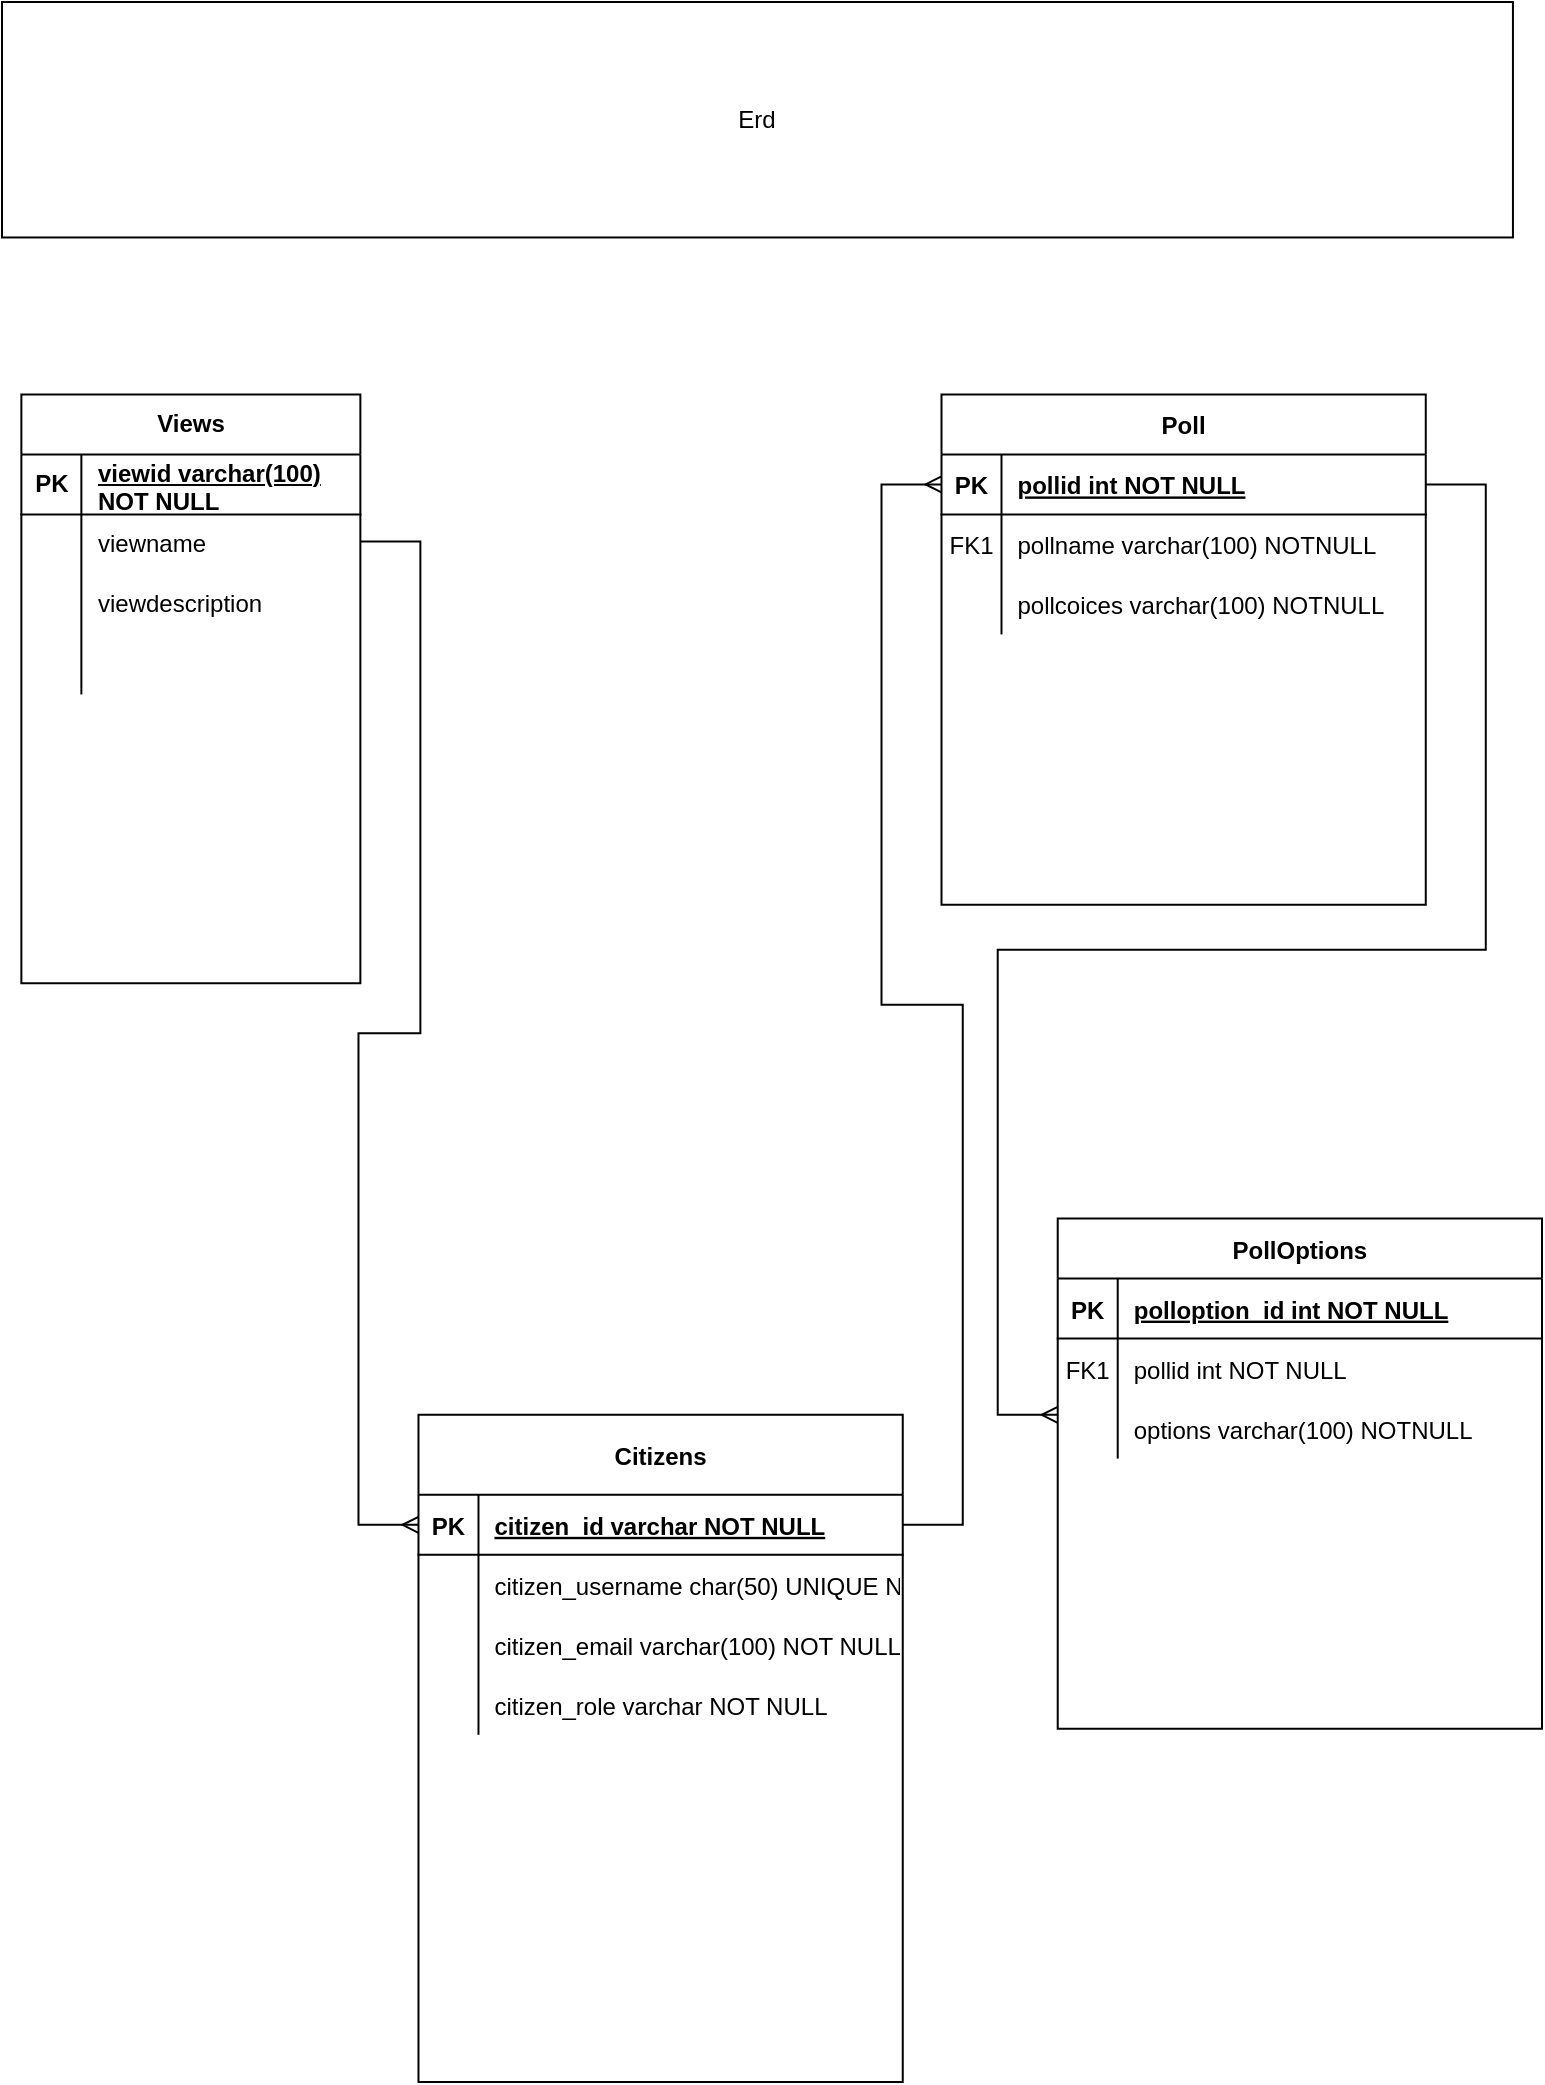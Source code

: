 <mxfile version="24.6.4" type="device" pages="7">
  <diagram id="R2lEEEUBdFMjLlhIrx00" name="ERD">
    <mxGraphModel dx="1728" dy="1112" grid="1" gridSize="10" guides="1" tooltips="1" connect="1" arrows="1" fold="1" page="1" pageScale="1" pageWidth="827" pageHeight="1169" math="0" shadow="0" extFonts="Permanent Marker^https://fonts.googleapis.com/css?family=Permanent+Marker">
      <root>
        <mxCell id="0" />
        <mxCell id="1" parent="0" />
        <mxCell id="0CB5pR-zY3be08WOJgTn-1" value="" style="group" vertex="1" connectable="0" parent="1">
          <mxGeometry x="20" y="10" width="770" height="1040" as="geometry" />
        </mxCell>
        <mxCell id="C-vyLk0tnHw3VtMMgP7b-2" value="Poll" style="shape=table;startSize=30;container=1;collapsible=1;childLayout=tableLayout;fixedRows=1;rowLines=0;fontStyle=1;align=center;resizeLast=1;" parent="0CB5pR-zY3be08WOJgTn-1" vertex="1">
          <mxGeometry x="469.748" y="196.226" width="242.138" height="255.094" as="geometry" />
        </mxCell>
        <mxCell id="C-vyLk0tnHw3VtMMgP7b-3" value="" style="shape=partialRectangle;collapsible=0;dropTarget=0;pointerEvents=0;fillColor=none;points=[[0,0.5],[1,0.5]];portConstraint=eastwest;top=0;left=0;right=0;bottom=1;" parent="C-vyLk0tnHw3VtMMgP7b-2" vertex="1">
          <mxGeometry y="30" width="242.138" height="30" as="geometry" />
        </mxCell>
        <mxCell id="C-vyLk0tnHw3VtMMgP7b-4" value="PK" style="shape=partialRectangle;overflow=hidden;connectable=0;fillColor=none;top=0;left=0;bottom=0;right=0;fontStyle=1;" parent="C-vyLk0tnHw3VtMMgP7b-3" vertex="1">
          <mxGeometry width="30" height="30" as="geometry">
            <mxRectangle width="30" height="30" as="alternateBounds" />
          </mxGeometry>
        </mxCell>
        <mxCell id="C-vyLk0tnHw3VtMMgP7b-5" value="pollid int NOT NULL " style="shape=partialRectangle;overflow=hidden;connectable=0;fillColor=none;top=0;left=0;bottom=0;right=0;align=left;spacingLeft=6;fontStyle=5;" parent="C-vyLk0tnHw3VtMMgP7b-3" vertex="1">
          <mxGeometry x="30" width="212.138" height="30" as="geometry">
            <mxRectangle width="212.138" height="30" as="alternateBounds" />
          </mxGeometry>
        </mxCell>
        <mxCell id="C-vyLk0tnHw3VtMMgP7b-6" value="" style="shape=partialRectangle;collapsible=0;dropTarget=0;pointerEvents=0;fillColor=none;points=[[0,0.5],[1,0.5]];portConstraint=eastwest;top=0;left=0;right=0;bottom=0;" parent="C-vyLk0tnHw3VtMMgP7b-2" vertex="1">
          <mxGeometry y="60" width="242.138" height="30" as="geometry" />
        </mxCell>
        <mxCell id="C-vyLk0tnHw3VtMMgP7b-7" value="FK1" style="shape=partialRectangle;overflow=hidden;connectable=0;fillColor=none;top=0;left=0;bottom=0;right=0;" parent="C-vyLk0tnHw3VtMMgP7b-6" vertex="1">
          <mxGeometry width="30" height="30" as="geometry">
            <mxRectangle width="30" height="30" as="alternateBounds" />
          </mxGeometry>
        </mxCell>
        <mxCell id="C-vyLk0tnHw3VtMMgP7b-8" value="pollname varchar(100) NOTNULL" style="shape=partialRectangle;overflow=hidden;connectable=0;fillColor=none;top=0;left=0;bottom=0;right=0;align=left;spacingLeft=6;" parent="C-vyLk0tnHw3VtMMgP7b-6" vertex="1">
          <mxGeometry x="30" width="212.138" height="30" as="geometry">
            <mxRectangle width="212.138" height="30" as="alternateBounds" />
          </mxGeometry>
        </mxCell>
        <mxCell id="C-vyLk0tnHw3VtMMgP7b-9" value="" style="shape=partialRectangle;collapsible=0;dropTarget=0;pointerEvents=0;fillColor=none;points=[[0,0.5],[1,0.5]];portConstraint=eastwest;top=0;left=0;right=0;bottom=0;" parent="C-vyLk0tnHw3VtMMgP7b-2" vertex="1">
          <mxGeometry y="90" width="242.138" height="30" as="geometry" />
        </mxCell>
        <mxCell id="C-vyLk0tnHw3VtMMgP7b-10" value="" style="shape=partialRectangle;overflow=hidden;connectable=0;fillColor=none;top=0;left=0;bottom=0;right=0;" parent="C-vyLk0tnHw3VtMMgP7b-9" vertex="1">
          <mxGeometry width="30" height="30" as="geometry">
            <mxRectangle width="30" height="30" as="alternateBounds" />
          </mxGeometry>
        </mxCell>
        <mxCell id="C-vyLk0tnHw3VtMMgP7b-11" value="pollcoices varchar(100) NOTNULL" style="shape=partialRectangle;overflow=hidden;connectable=0;fillColor=none;top=0;left=0;bottom=0;right=0;align=left;spacingLeft=6;" parent="C-vyLk0tnHw3VtMMgP7b-9" vertex="1">
          <mxGeometry x="30" width="212.138" height="30" as="geometry">
            <mxRectangle width="212.138" height="30" as="alternateBounds" />
          </mxGeometry>
        </mxCell>
        <mxCell id="C-vyLk0tnHw3VtMMgP7b-13" value="PollOptions" style="shape=table;startSize=30;container=1;collapsible=1;childLayout=tableLayout;fixedRows=1;rowLines=0;fontStyle=1;align=center;resizeLast=1;" parent="0CB5pR-zY3be08WOJgTn-1" vertex="1">
          <mxGeometry x="527.862" y="608.302" width="242.138" height="255.094" as="geometry" />
        </mxCell>
        <mxCell id="C-vyLk0tnHw3VtMMgP7b-14" value="" style="shape=partialRectangle;collapsible=0;dropTarget=0;pointerEvents=0;fillColor=none;points=[[0,0.5],[1,0.5]];portConstraint=eastwest;top=0;left=0;right=0;bottom=1;" parent="C-vyLk0tnHw3VtMMgP7b-13" vertex="1">
          <mxGeometry y="30" width="242.138" height="30" as="geometry" />
        </mxCell>
        <mxCell id="C-vyLk0tnHw3VtMMgP7b-15" value="PK" style="shape=partialRectangle;overflow=hidden;connectable=0;fillColor=none;top=0;left=0;bottom=0;right=0;fontStyle=1;" parent="C-vyLk0tnHw3VtMMgP7b-14" vertex="1">
          <mxGeometry width="30" height="30" as="geometry">
            <mxRectangle width="30" height="30" as="alternateBounds" />
          </mxGeometry>
        </mxCell>
        <mxCell id="C-vyLk0tnHw3VtMMgP7b-16" value="polloption_id int NOT NULL " style="shape=partialRectangle;overflow=hidden;connectable=0;fillColor=none;top=0;left=0;bottom=0;right=0;align=left;spacingLeft=6;fontStyle=5;" parent="C-vyLk0tnHw3VtMMgP7b-14" vertex="1">
          <mxGeometry x="30" width="212.138" height="30" as="geometry">
            <mxRectangle width="212.138" height="30" as="alternateBounds" />
          </mxGeometry>
        </mxCell>
        <mxCell id="C-vyLk0tnHw3VtMMgP7b-17" value="" style="shape=partialRectangle;collapsible=0;dropTarget=0;pointerEvents=0;fillColor=none;points=[[0,0.5],[1,0.5]];portConstraint=eastwest;top=0;left=0;right=0;bottom=0;" parent="C-vyLk0tnHw3VtMMgP7b-13" vertex="1">
          <mxGeometry y="60" width="242.138" height="30" as="geometry" />
        </mxCell>
        <mxCell id="C-vyLk0tnHw3VtMMgP7b-18" value="FK1" style="shape=partialRectangle;overflow=hidden;connectable=0;fillColor=none;top=0;left=0;bottom=0;right=0;" parent="C-vyLk0tnHw3VtMMgP7b-17" vertex="1">
          <mxGeometry width="30" height="30" as="geometry">
            <mxRectangle width="30" height="30" as="alternateBounds" />
          </mxGeometry>
        </mxCell>
        <mxCell id="C-vyLk0tnHw3VtMMgP7b-19" value="pollid int NOT NULL" style="shape=partialRectangle;overflow=hidden;connectable=0;fillColor=none;top=0;left=0;bottom=0;right=0;align=left;spacingLeft=6;" parent="C-vyLk0tnHw3VtMMgP7b-17" vertex="1">
          <mxGeometry x="30" width="212.138" height="30" as="geometry">
            <mxRectangle width="212.138" height="30" as="alternateBounds" />
          </mxGeometry>
        </mxCell>
        <mxCell id="C-vyLk0tnHw3VtMMgP7b-20" value="" style="shape=partialRectangle;collapsible=0;dropTarget=0;pointerEvents=0;fillColor=none;points=[[0,0.5],[1,0.5]];portConstraint=eastwest;top=0;left=0;right=0;bottom=0;" parent="C-vyLk0tnHw3VtMMgP7b-13" vertex="1">
          <mxGeometry y="90" width="242.138" height="30" as="geometry" />
        </mxCell>
        <mxCell id="C-vyLk0tnHw3VtMMgP7b-21" value="" style="shape=partialRectangle;overflow=hidden;connectable=0;fillColor=none;top=0;left=0;bottom=0;right=0;" parent="C-vyLk0tnHw3VtMMgP7b-20" vertex="1">
          <mxGeometry width="30" height="30" as="geometry">
            <mxRectangle width="30" height="30" as="alternateBounds" />
          </mxGeometry>
        </mxCell>
        <mxCell id="C-vyLk0tnHw3VtMMgP7b-22" value="options varchar(100) NOTNULL" style="shape=partialRectangle;overflow=hidden;connectable=0;fillColor=none;top=0;left=0;bottom=0;right=0;align=left;spacingLeft=6;" parent="C-vyLk0tnHw3VtMMgP7b-20" vertex="1">
          <mxGeometry x="30" width="212.138" height="30" as="geometry">
            <mxRectangle width="212.138" height="30" as="alternateBounds" />
          </mxGeometry>
        </mxCell>
        <mxCell id="C-vyLk0tnHw3VtMMgP7b-23" value="Citizens" style="shape=table;startSize=40;container=1;collapsible=1;childLayout=tableLayout;fixedRows=1;rowLines=0;fontStyle=1;align=center;resizeLast=1;" parent="0CB5pR-zY3be08WOJgTn-1" vertex="1">
          <mxGeometry x="208.239" y="706.415" width="242.138" height="333.585" as="geometry" />
        </mxCell>
        <mxCell id="C-vyLk0tnHw3VtMMgP7b-24" value="" style="shape=partialRectangle;collapsible=0;dropTarget=0;pointerEvents=0;fillColor=none;points=[[0,0.5],[1,0.5]];portConstraint=eastwest;top=0;left=0;right=0;bottom=1;" parent="C-vyLk0tnHw3VtMMgP7b-23" vertex="1">
          <mxGeometry y="40" width="242.138" height="30" as="geometry" />
        </mxCell>
        <mxCell id="C-vyLk0tnHw3VtMMgP7b-25" value="PK" style="shape=partialRectangle;overflow=hidden;connectable=0;fillColor=none;top=0;left=0;bottom=0;right=0;fontStyle=1;" parent="C-vyLk0tnHw3VtMMgP7b-24" vertex="1">
          <mxGeometry width="30" height="30" as="geometry">
            <mxRectangle width="30" height="30" as="alternateBounds" />
          </mxGeometry>
        </mxCell>
        <mxCell id="C-vyLk0tnHw3VtMMgP7b-26" value="citizen_id varchar NOT NULL " style="shape=partialRectangle;overflow=hidden;connectable=0;fillColor=none;top=0;left=0;bottom=0;right=0;align=left;spacingLeft=6;fontStyle=5;" parent="C-vyLk0tnHw3VtMMgP7b-24" vertex="1">
          <mxGeometry x="30" width="212.138" height="30" as="geometry">
            <mxRectangle width="212.138" height="30" as="alternateBounds" />
          </mxGeometry>
        </mxCell>
        <mxCell id="C-vyLk0tnHw3VtMMgP7b-27" value="" style="shape=partialRectangle;collapsible=0;dropTarget=0;pointerEvents=0;fillColor=none;points=[[0,0.5],[1,0.5]];portConstraint=eastwest;top=0;left=0;right=0;bottom=0;" parent="C-vyLk0tnHw3VtMMgP7b-23" vertex="1">
          <mxGeometry y="70" width="242.138" height="30" as="geometry" />
        </mxCell>
        <mxCell id="C-vyLk0tnHw3VtMMgP7b-28" value="" style="shape=partialRectangle;overflow=hidden;connectable=0;fillColor=none;top=0;left=0;bottom=0;right=0;" parent="C-vyLk0tnHw3VtMMgP7b-27" vertex="1">
          <mxGeometry width="30" height="30" as="geometry">
            <mxRectangle width="30" height="30" as="alternateBounds" />
          </mxGeometry>
        </mxCell>
        <mxCell id="C-vyLk0tnHw3VtMMgP7b-29" value="citizen_username char(50) UNIQUE NOT NULL" style="shape=partialRectangle;overflow=hidden;connectable=0;fillColor=none;top=0;left=0;bottom=0;right=0;align=left;spacingLeft=6;" parent="C-vyLk0tnHw3VtMMgP7b-27" vertex="1">
          <mxGeometry x="30" width="212.138" height="30" as="geometry">
            <mxRectangle width="212.138" height="30" as="alternateBounds" />
          </mxGeometry>
        </mxCell>
        <mxCell id="d104XCvPuL0vzQBp1CP4-297" value="" style="shape=partialRectangle;collapsible=0;dropTarget=0;pointerEvents=0;fillColor=none;points=[[0,0.5],[1,0.5]];portConstraint=eastwest;top=0;left=0;right=0;bottom=0;" vertex="1" parent="C-vyLk0tnHw3VtMMgP7b-23">
          <mxGeometry y="100" width="242.138" height="30" as="geometry" />
        </mxCell>
        <mxCell id="d104XCvPuL0vzQBp1CP4-298" value="" style="shape=partialRectangle;overflow=hidden;connectable=0;fillColor=none;top=0;left=0;bottom=0;right=0;" vertex="1" parent="d104XCvPuL0vzQBp1CP4-297">
          <mxGeometry width="30" height="30" as="geometry">
            <mxRectangle width="30" height="30" as="alternateBounds" />
          </mxGeometry>
        </mxCell>
        <mxCell id="d104XCvPuL0vzQBp1CP4-299" value="citizen_email varchar(100) NOT NULL" style="shape=partialRectangle;overflow=hidden;connectable=0;fillColor=none;top=0;left=0;bottom=0;right=0;align=left;spacingLeft=6;" vertex="1" parent="d104XCvPuL0vzQBp1CP4-297">
          <mxGeometry x="30" width="212.138" height="30" as="geometry">
            <mxRectangle width="212.138" height="30" as="alternateBounds" />
          </mxGeometry>
        </mxCell>
        <mxCell id="d104XCvPuL0vzQBp1CP4-300" value="" style="shape=partialRectangle;collapsible=0;dropTarget=0;pointerEvents=0;fillColor=none;points=[[0,0.5],[1,0.5]];portConstraint=eastwest;top=0;left=0;right=0;bottom=0;" vertex="1" parent="C-vyLk0tnHw3VtMMgP7b-23">
          <mxGeometry y="130" width="242.138" height="30" as="geometry" />
        </mxCell>
        <mxCell id="d104XCvPuL0vzQBp1CP4-301" value="" style="shape=partialRectangle;overflow=hidden;connectable=0;fillColor=none;top=0;left=0;bottom=0;right=0;" vertex="1" parent="d104XCvPuL0vzQBp1CP4-300">
          <mxGeometry width="30" height="30" as="geometry">
            <mxRectangle width="30" height="30" as="alternateBounds" />
          </mxGeometry>
        </mxCell>
        <mxCell id="d104XCvPuL0vzQBp1CP4-302" value="citizen_role varchar NOT NULL" style="shape=partialRectangle;overflow=hidden;connectable=0;fillColor=none;top=0;left=0;bottom=0;right=0;align=left;spacingLeft=6;" vertex="1" parent="d104XCvPuL0vzQBp1CP4-300">
          <mxGeometry x="30" width="212.138" height="30" as="geometry">
            <mxRectangle width="212.138" height="30" as="alternateBounds" />
          </mxGeometry>
        </mxCell>
        <mxCell id="C4YCdM9OeN59FoWjVAqT-1" value="Views" style="shape=table;startSize=30;container=1;collapsible=1;childLayout=tableLayout;fixedRows=1;rowLines=0;fontStyle=1;align=center;resizeLast=1;html=1;" parent="0CB5pR-zY3be08WOJgTn-1" vertex="1">
          <mxGeometry x="9.686" y="196.226" width="169.497" height="294.34" as="geometry" />
        </mxCell>
        <mxCell id="C4YCdM9OeN59FoWjVAqT-2" value="" style="shape=tableRow;horizontal=0;startSize=0;swimlaneHead=0;swimlaneBody=0;fillColor=none;collapsible=0;dropTarget=0;points=[[0,0.5],[1,0.5]];portConstraint=eastwest;top=0;left=0;right=0;bottom=1;" parent="C4YCdM9OeN59FoWjVAqT-1" vertex="1">
          <mxGeometry y="30" width="169.497" height="30" as="geometry" />
        </mxCell>
        <mxCell id="C4YCdM9OeN59FoWjVAqT-3" value="PK" style="shape=partialRectangle;connectable=0;fillColor=none;top=0;left=0;bottom=0;right=0;fontStyle=1;overflow=hidden;whiteSpace=wrap;html=1;" parent="C4YCdM9OeN59FoWjVAqT-2" vertex="1">
          <mxGeometry width="30" height="30" as="geometry">
            <mxRectangle width="30" height="30" as="alternateBounds" />
          </mxGeometry>
        </mxCell>
        <mxCell id="C4YCdM9OeN59FoWjVAqT-4" value="viewid varchar(100) NOT NULL" style="shape=partialRectangle;connectable=0;fillColor=none;top=0;left=0;bottom=0;right=0;align=left;spacingLeft=6;fontStyle=5;overflow=hidden;whiteSpace=wrap;html=1;" parent="C4YCdM9OeN59FoWjVAqT-2" vertex="1">
          <mxGeometry x="30" width="139.497" height="30" as="geometry">
            <mxRectangle width="139.497" height="30" as="alternateBounds" />
          </mxGeometry>
        </mxCell>
        <mxCell id="C4YCdM9OeN59FoWjVAqT-5" value="" style="shape=tableRow;horizontal=0;startSize=0;swimlaneHead=0;swimlaneBody=0;fillColor=none;collapsible=0;dropTarget=0;points=[[0,0.5],[1,0.5]];portConstraint=eastwest;top=0;left=0;right=0;bottom=0;" parent="C4YCdM9OeN59FoWjVAqT-1" vertex="1">
          <mxGeometry y="60" width="169.497" height="30" as="geometry" />
        </mxCell>
        <mxCell id="C4YCdM9OeN59FoWjVAqT-6" value="" style="shape=partialRectangle;connectable=0;fillColor=none;top=0;left=0;bottom=0;right=0;editable=1;overflow=hidden;whiteSpace=wrap;html=1;" parent="C4YCdM9OeN59FoWjVAqT-5" vertex="1">
          <mxGeometry width="30" height="30" as="geometry">
            <mxRectangle width="30" height="30" as="alternateBounds" />
          </mxGeometry>
        </mxCell>
        <mxCell id="C4YCdM9OeN59FoWjVAqT-7" value="viewname" style="shape=partialRectangle;connectable=0;fillColor=none;top=0;left=0;bottom=0;right=0;align=left;spacingLeft=6;overflow=hidden;whiteSpace=wrap;html=1;" parent="C4YCdM9OeN59FoWjVAqT-5" vertex="1">
          <mxGeometry x="30" width="139.497" height="30" as="geometry">
            <mxRectangle width="139.497" height="30" as="alternateBounds" />
          </mxGeometry>
        </mxCell>
        <mxCell id="C4YCdM9OeN59FoWjVAqT-8" value="" style="shape=tableRow;horizontal=0;startSize=0;swimlaneHead=0;swimlaneBody=0;fillColor=none;collapsible=0;dropTarget=0;points=[[0,0.5],[1,0.5]];portConstraint=eastwest;top=0;left=0;right=0;bottom=0;" parent="C4YCdM9OeN59FoWjVAqT-1" vertex="1">
          <mxGeometry y="90" width="169.497" height="30" as="geometry" />
        </mxCell>
        <mxCell id="C4YCdM9OeN59FoWjVAqT-9" value="" style="shape=partialRectangle;connectable=0;fillColor=none;top=0;left=0;bottom=0;right=0;editable=1;overflow=hidden;whiteSpace=wrap;html=1;" parent="C4YCdM9OeN59FoWjVAqT-8" vertex="1">
          <mxGeometry width="30" height="30" as="geometry">
            <mxRectangle width="30" height="30" as="alternateBounds" />
          </mxGeometry>
        </mxCell>
        <mxCell id="C4YCdM9OeN59FoWjVAqT-10" value="viewdescription" style="shape=partialRectangle;connectable=0;fillColor=none;top=0;left=0;bottom=0;right=0;align=left;spacingLeft=6;overflow=hidden;whiteSpace=wrap;html=1;" parent="C4YCdM9OeN59FoWjVAqT-8" vertex="1">
          <mxGeometry x="30" width="139.497" height="30" as="geometry">
            <mxRectangle width="139.497" height="30" as="alternateBounds" />
          </mxGeometry>
        </mxCell>
        <mxCell id="C4YCdM9OeN59FoWjVAqT-11" value="" style="shape=tableRow;horizontal=0;startSize=0;swimlaneHead=0;swimlaneBody=0;fillColor=none;collapsible=0;dropTarget=0;points=[[0,0.5],[1,0.5]];portConstraint=eastwest;top=0;left=0;right=0;bottom=0;" parent="C4YCdM9OeN59FoWjVAqT-1" vertex="1">
          <mxGeometry y="120" width="169.497" height="30" as="geometry" />
        </mxCell>
        <mxCell id="C4YCdM9OeN59FoWjVAqT-12" value="" style="shape=partialRectangle;connectable=0;fillColor=none;top=0;left=0;bottom=0;right=0;editable=1;overflow=hidden;whiteSpace=wrap;html=1;" parent="C4YCdM9OeN59FoWjVAqT-11" vertex="1">
          <mxGeometry width="30" height="30" as="geometry">
            <mxRectangle width="30" height="30" as="alternateBounds" />
          </mxGeometry>
        </mxCell>
        <mxCell id="C4YCdM9OeN59FoWjVAqT-13" value="" style="shape=partialRectangle;connectable=0;fillColor=none;top=0;left=0;bottom=0;right=0;align=left;spacingLeft=6;overflow=hidden;whiteSpace=wrap;html=1;" parent="C4YCdM9OeN59FoWjVAqT-11" vertex="1">
          <mxGeometry x="30" width="139.497" height="30" as="geometry">
            <mxRectangle width="139.497" height="30" as="alternateBounds" />
          </mxGeometry>
        </mxCell>
        <mxCell id="d104XCvPuL0vzQBp1CP4-303" value="" style="edgeStyle=entityRelationEdgeStyle;fontSize=12;html=1;endArrow=ERmany;rounded=0;exitX=1;exitY=0.25;exitDx=0;exitDy=0;entryX=0;entryY=0.5;entryDx=0;entryDy=0;" edge="1" parent="0CB5pR-zY3be08WOJgTn-1" source="C4YCdM9OeN59FoWjVAqT-1" target="C-vyLk0tnHw3VtMMgP7b-24">
          <mxGeometry width="100" height="100" relative="1" as="geometry">
            <mxPoint x="285.723" y="765.283" as="sourcePoint" />
            <mxPoint x="382.579" y="569.057" as="targetPoint" />
          </mxGeometry>
        </mxCell>
        <mxCell id="d104XCvPuL0vzQBp1CP4-304" value="" style="edgeStyle=entityRelationEdgeStyle;fontSize=12;html=1;endArrow=ERmany;rounded=0;exitX=1;exitY=0.5;exitDx=0;exitDy=0;entryX=0;entryY=0.5;entryDx=0;entryDy=0;" edge="1" parent="0CB5pR-zY3be08WOJgTn-1" source="C-vyLk0tnHw3VtMMgP7b-24" target="C-vyLk0tnHw3VtMMgP7b-3">
          <mxGeometry width="100" height="100" relative="1" as="geometry">
            <mxPoint x="472.17" y="726.038" as="sourcePoint" />
            <mxPoint x="569.025" y="529.811" as="targetPoint" />
          </mxGeometry>
        </mxCell>
        <mxCell id="oTd5XOT-Sc40dkoJITc9-1" value="Erd" style="rounded=0;whiteSpace=wrap;html=1;" vertex="1" parent="0CB5pR-zY3be08WOJgTn-1">
          <mxGeometry width="755.472" height="117.736" as="geometry" />
        </mxCell>
        <mxCell id="s7ZNZAP54LOhn47XSBz6-2" value="" style="edgeStyle=entityRelationEdgeStyle;fontSize=12;html=1;endArrow=ERmany;rounded=0;" edge="1" parent="0CB5pR-zY3be08WOJgTn-1" source="C-vyLk0tnHw3VtMMgP7b-3">
          <mxGeometry width="100" height="100" relative="1" as="geometry">
            <mxPoint x="382.579" y="863.396" as="sourcePoint" />
            <mxPoint x="527.862" y="706.415" as="targetPoint" />
          </mxGeometry>
        </mxCell>
      </root>
    </mxGraphModel>
  </diagram>
  <diagram id="v-7rZVExhGUw3J7T30FA" name="UseCase">
    <mxGraphModel dx="1728" dy="1112" grid="1" gridSize="10" guides="1" tooltips="1" connect="1" arrows="1" fold="1" page="1" pageScale="1" pageWidth="827" pageHeight="1169" math="0" shadow="0">
      <root>
        <mxCell id="0" />
        <mxCell id="1" parent="0" />
        <mxCell id="RC5OKnC8xEbVAZtHr4-o-1" value="" style="group" vertex="1" connectable="0" parent="1">
          <mxGeometry x="30" width="790" height="950" as="geometry" />
        </mxCell>
        <mxCell id="sK2nANQXtucyoftSaG2I-1" style="edgeStyle=orthogonalEdgeStyle;rounded=0;orthogonalLoop=1;jettySize=auto;html=1;" edge="1" parent="RC5OKnC8xEbVAZtHr4-o-1" source="sK2nANQXtucyoftSaG2I-6" target="sK2nANQXtucyoftSaG2I-20">
          <mxGeometry relative="1" as="geometry" />
        </mxCell>
        <mxCell id="sK2nANQXtucyoftSaG2I-2" style="edgeStyle=orthogonalEdgeStyle;rounded=0;orthogonalLoop=1;jettySize=auto;html=1;entryX=0;entryY=0.5;entryDx=0;entryDy=0;" edge="1" parent="RC5OKnC8xEbVAZtHr4-o-1" source="sK2nANQXtucyoftSaG2I-6" target="sK2nANQXtucyoftSaG2I-27">
          <mxGeometry relative="1" as="geometry" />
        </mxCell>
        <mxCell id="sK2nANQXtucyoftSaG2I-3" style="edgeStyle=orthogonalEdgeStyle;rounded=0;orthogonalLoop=1;jettySize=auto;html=1;entryX=0;entryY=0.5;entryDx=0;entryDy=0;" edge="1" parent="RC5OKnC8xEbVAZtHr4-o-1" source="sK2nANQXtucyoftSaG2I-6" target="sK2nANQXtucyoftSaG2I-18">
          <mxGeometry relative="1" as="geometry" />
        </mxCell>
        <mxCell id="sK2nANQXtucyoftSaG2I-4" style="edgeStyle=orthogonalEdgeStyle;rounded=0;orthogonalLoop=1;jettySize=auto;html=1;entryX=0;entryY=0.5;entryDx=0;entryDy=0;" edge="1" parent="RC5OKnC8xEbVAZtHr4-o-1" source="sK2nANQXtucyoftSaG2I-6" target="sK2nANQXtucyoftSaG2I-29">
          <mxGeometry relative="1" as="geometry" />
        </mxCell>
        <mxCell id="sK2nANQXtucyoftSaG2I-5" style="edgeStyle=orthogonalEdgeStyle;rounded=0;orthogonalLoop=1;jettySize=auto;html=1;" edge="1" parent="RC5OKnC8xEbVAZtHr4-o-1" source="sK2nANQXtucyoftSaG2I-6" target="sK2nANQXtucyoftSaG2I-33">
          <mxGeometry relative="1" as="geometry" />
        </mxCell>
        <mxCell id="sK2nANQXtucyoftSaG2I-6" value="Citizen" style="shape=umlActor;verticalLabelPosition=bottom;verticalAlign=top;html=1;outlineConnect=0;" vertex="1" parent="RC5OKnC8xEbVAZtHr4-o-1">
          <mxGeometry x="10.26" y="208.537" width="30.779" height="57.927" as="geometry" />
        </mxCell>
        <mxCell id="sK2nANQXtucyoftSaG2I-7" style="edgeStyle=orthogonalEdgeStyle;rounded=0;orthogonalLoop=1;jettySize=auto;html=1;entryX=1;entryY=0.5;entryDx=0;entryDy=0;" edge="1" parent="RC5OKnC8xEbVAZtHr4-o-1" source="sK2nANQXtucyoftSaG2I-13" target="sK2nANQXtucyoftSaG2I-23">
          <mxGeometry relative="1" as="geometry" />
        </mxCell>
        <mxCell id="sK2nANQXtucyoftSaG2I-9" style="edgeStyle=orthogonalEdgeStyle;rounded=0;orthogonalLoop=1;jettySize=auto;html=1;entryX=1;entryY=0.5;entryDx=0;entryDy=0;" edge="1" parent="RC5OKnC8xEbVAZtHr4-o-1" source="sK2nANQXtucyoftSaG2I-13" target="sK2nANQXtucyoftSaG2I-30">
          <mxGeometry relative="1" as="geometry" />
        </mxCell>
        <mxCell id="sK2nANQXtucyoftSaG2I-10" style="edgeStyle=orthogonalEdgeStyle;rounded=0;orthogonalLoop=1;jettySize=auto;html=1;entryX=1;entryY=0.5;entryDx=0;entryDy=0;" edge="1" parent="RC5OKnC8xEbVAZtHr4-o-1" source="sK2nANQXtucyoftSaG2I-13" target="sK2nANQXtucyoftSaG2I-25">
          <mxGeometry relative="1" as="geometry" />
        </mxCell>
        <mxCell id="sK2nANQXtucyoftSaG2I-11" style="edgeStyle=orthogonalEdgeStyle;rounded=0;orthogonalLoop=1;jettySize=auto;html=1;entryX=1;entryY=0.5;entryDx=0;entryDy=0;" edge="1" parent="RC5OKnC8xEbVAZtHr4-o-1" source="sK2nANQXtucyoftSaG2I-13" target="sK2nANQXtucyoftSaG2I-21">
          <mxGeometry relative="1" as="geometry" />
        </mxCell>
        <mxCell id="sK2nANQXtucyoftSaG2I-12" style="edgeStyle=orthogonalEdgeStyle;rounded=0;orthogonalLoop=1;jettySize=auto;html=1;entryX=1;entryY=0.5;entryDx=0;entryDy=0;" edge="1" parent="RC5OKnC8xEbVAZtHr4-o-1" source="sK2nANQXtucyoftSaG2I-13" target="sK2nANQXtucyoftSaG2I-32">
          <mxGeometry relative="1" as="geometry" />
        </mxCell>
        <mxCell id="qvyOAYcOl-VevlPce8vp-2" style="edgeStyle=orthogonalEdgeStyle;rounded=0;orthogonalLoop=1;jettySize=auto;html=1;exitX=0.5;exitY=0.5;exitDx=0;exitDy=0;exitPerimeter=0;entryX=1;entryY=0.5;entryDx=0;entryDy=0;" edge="1" parent="RC5OKnC8xEbVAZtHr4-o-1" source="sK2nANQXtucyoftSaG2I-13" target="sK2nANQXtucyoftSaG2I-29">
          <mxGeometry relative="1" as="geometry" />
        </mxCell>
        <mxCell id="sK2nANQXtucyoftSaG2I-13" value="gov" style="shape=umlActor;verticalLabelPosition=bottom;verticalAlign=top;html=1;outlineConnect=0;" vertex="1" parent="RC5OKnC8xEbVAZtHr4-o-1">
          <mxGeometry x="759.221" y="231.707" width="30.779" height="57.927" as="geometry" />
        </mxCell>
        <mxCell id="sK2nANQXtucyoftSaG2I-14" style="edgeStyle=orthogonalEdgeStyle;rounded=0;orthogonalLoop=1;jettySize=auto;html=1;entryX=0;entryY=0.5;entryDx=0;entryDy=0;" edge="1" parent="RC5OKnC8xEbVAZtHr4-o-1" source="sK2nANQXtucyoftSaG2I-16" target="sK2nANQXtucyoftSaG2I-24">
          <mxGeometry relative="1" as="geometry" />
        </mxCell>
        <mxCell id="sK2nANQXtucyoftSaG2I-15" style="edgeStyle=orthogonalEdgeStyle;rounded=0;orthogonalLoop=1;jettySize=auto;html=1;entryX=0;entryY=0.5;entryDx=0;entryDy=0;" edge="1" parent="RC5OKnC8xEbVAZtHr4-o-1" source="sK2nANQXtucyoftSaG2I-16" target="sK2nANQXtucyoftSaG2I-26">
          <mxGeometry relative="1" as="geometry" />
        </mxCell>
        <mxCell id="sK2nANQXtucyoftSaG2I-16" value="Admin" style="shape=umlActor;verticalLabelPosition=bottom;verticalAlign=top;html=1;outlineConnect=0;" vertex="1" parent="RC5OKnC8xEbVAZtHr4-o-1">
          <mxGeometry y="648.78" width="30.779" height="57.927" as="geometry" />
        </mxCell>
        <mxCell id="sK2nANQXtucyoftSaG2I-17" value="Sign up/ log in" style="ellipse;whiteSpace=wrap;html=1;" vertex="1" parent="RC5OKnC8xEbVAZtHr4-o-1">
          <mxGeometry x="143.636" y="648.78" width="112.857" height="81.098" as="geometry" />
        </mxCell>
        <mxCell id="sK2nANQXtucyoftSaG2I-18" value="view/create incidents" style="ellipse;whiteSpace=wrap;html=1;" vertex="1" parent="RC5OKnC8xEbVAZtHr4-o-1">
          <mxGeometry x="153.896" y="451.829" width="112.857" height="81.098" as="geometry" />
        </mxCell>
        <mxCell id="sK2nANQXtucyoftSaG2I-20" value="view educate" style="ellipse;whiteSpace=wrap;html=1;" vertex="1" parent="RC5OKnC8xEbVAZtHr4-o-1">
          <mxGeometry x="153.896" y="266.463" width="112.857" height="81.098" as="geometry" />
        </mxCell>
        <mxCell id="sK2nANQXtucyoftSaG2I-22" value="Sign up/ log in" style="ellipse;whiteSpace=wrap;html=1;" vertex="1" parent="RC5OKnC8xEbVAZtHr4-o-1">
          <mxGeometry x="153.896" y="104.268" width="112.857" height="81.098" as="geometry" />
        </mxCell>
        <mxCell id="sK2nANQXtucyoftSaG2I-23" value="Sign up/ log in" style="ellipse;whiteSpace=wrap;html=1;" vertex="1" parent="RC5OKnC8xEbVAZtHr4-o-1">
          <mxGeometry x="492.468" y="115.854" width="112.857" height="81.098" as="geometry" />
        </mxCell>
        <mxCell id="sK2nANQXtucyoftSaG2I-24" value="can delete users" style="ellipse;whiteSpace=wrap;html=1;" vertex="1" parent="RC5OKnC8xEbVAZtHr4-o-1">
          <mxGeometry x="143.636" y="753.049" width="112.857" height="81.098" as="geometry" />
        </mxCell>
        <mxCell id="sK2nANQXtucyoftSaG2I-25" value="can view incidents" style="ellipse;whiteSpace=wrap;html=1;" vertex="1" parent="RC5OKnC8xEbVAZtHr4-o-1">
          <mxGeometry x="533.506" y="312.805" width="112.857" height="81.098" as="geometry" />
        </mxCell>
        <mxCell id="sK2nANQXtucyoftSaG2I-26" value="can approve users" style="ellipse;whiteSpace=wrap;html=1;" vertex="1" parent="RC5OKnC8xEbVAZtHr4-o-1">
          <mxGeometry x="143.636" y="868.902" width="112.857" height="81.098" as="geometry" />
        </mxCell>
        <mxCell id="sK2nANQXtucyoftSaG2I-27" value="view polls/ vote" style="ellipse;whiteSpace=wrap;html=1;" vertex="1" parent="RC5OKnC8xEbVAZtHr4-o-1">
          <mxGeometry x="153.896" y="359.146" width="112.857" height="81.098" as="geometry" />
        </mxCell>
        <mxCell id="sK2nANQXtucyoftSaG2I-28" style="edgeStyle=orthogonalEdgeStyle;rounded=0;orthogonalLoop=1;jettySize=auto;html=1;entryX=0;entryY=0.329;entryDx=0;entryDy=0;entryPerimeter=0;" edge="1" parent="RC5OKnC8xEbVAZtHr4-o-1" source="sK2nANQXtucyoftSaG2I-6" target="sK2nANQXtucyoftSaG2I-22">
          <mxGeometry relative="1" as="geometry" />
        </mxCell>
        <mxCell id="sK2nANQXtucyoftSaG2I-29" value="view/create views" style="ellipse;whiteSpace=wrap;html=1;" vertex="1" parent="RC5OKnC8xEbVAZtHr4-o-1">
          <mxGeometry x="153.896" y="556.098" width="112.857" height="81.098" as="geometry" />
        </mxCell>
        <mxCell id="sK2nANQXtucyoftSaG2I-30" value="can delete polls" style="ellipse;whiteSpace=wrap;html=1;" vertex="1" parent="RC5OKnC8xEbVAZtHr4-o-1">
          <mxGeometry x="533.506" y="521.341" width="112.857" height="81.098" as="geometry" />
        </mxCell>
        <mxCell id="sK2nANQXtucyoftSaG2I-31" style="edgeStyle=orthogonalEdgeStyle;rounded=0;orthogonalLoop=1;jettySize=auto;html=1;entryX=-0.018;entryY=0.357;entryDx=0;entryDy=0;entryPerimeter=0;" edge="1" parent="RC5OKnC8xEbVAZtHr4-o-1" source="sK2nANQXtucyoftSaG2I-16" target="sK2nANQXtucyoftSaG2I-17">
          <mxGeometry relative="1" as="geometry" />
        </mxCell>
        <mxCell id="sK2nANQXtucyoftSaG2I-32" value="can summarize view/incidents" style="ellipse;whiteSpace=wrap;html=1;" vertex="1" parent="RC5OKnC8xEbVAZtHr4-o-1">
          <mxGeometry x="533.506" y="625.61" width="107.727" height="92.683" as="geometry" />
        </mxCell>
        <mxCell id="sK2nANQXtucyoftSaG2I-33" value="can summarize pdfs" style="ellipse;whiteSpace=wrap;html=1;" vertex="1" parent="RC5OKnC8xEbVAZtHr4-o-1">
          <mxGeometry x="161.591" y="196.951" width="97.468" height="57.927" as="geometry" />
        </mxCell>
        <mxCell id="-WOmll1_8xjNilLqxFpD-1" value="Use case diagram" style="rounded=0;whiteSpace=wrap;html=1;" vertex="1" parent="RC5OKnC8xEbVAZtHr4-o-1">
          <mxGeometry x="194.935" width="369.351" height="69.512" as="geometry" />
        </mxCell>
        <mxCell id="qvyOAYcOl-VevlPce8vp-1" value="" style="edgeStyle=orthogonalEdgeStyle;rounded=0;orthogonalLoop=1;jettySize=auto;html=1;exitX=0.5;exitY=0.5;exitDx=0;exitDy=0;exitPerimeter=0;entryX=1;entryY=0.5;entryDx=0;entryDy=0;" edge="1" parent="RC5OKnC8xEbVAZtHr4-o-1" source="sK2nANQXtucyoftSaG2I-13" target="sK2nANQXtucyoftSaG2I-21">
          <mxGeometry relative="1" as="geometry">
            <mxPoint x="815.649" y="272.256" as="sourcePoint" />
            <mxPoint x="266.753" y="596.646" as="targetPoint" />
          </mxGeometry>
        </mxCell>
        <mxCell id="sK2nANQXtucyoftSaG2I-21" value="can create polls/view results" style="ellipse;whiteSpace=wrap;html=1;" vertex="1" parent="RC5OKnC8xEbVAZtHr4-o-1">
          <mxGeometry x="533.506" y="417.073" width="112.857" height="81.098" as="geometry" />
        </mxCell>
      </root>
    </mxGraphModel>
  </diagram>
  <diagram id="x_-b1PtTa3jGJufKRIn3" name="FlowChart">
    <mxGraphModel dx="1728" dy="-1226" grid="1" gridSize="10" guides="1" tooltips="1" connect="1" arrows="1" fold="1" page="1" pageScale="1" pageWidth="827" pageHeight="1169" math="0" shadow="0">
      <root>
        <mxCell id="0" />
        <mxCell id="1" parent="0" />
        <mxCell id="gA7B3qgBrNRJL7Cp9Dwy-1" value="" style="group" vertex="1" connectable="0" parent="1">
          <mxGeometry x="10" y="2360" width="800" height="1110" as="geometry" />
        </mxCell>
        <mxCell id="bS2UBbyskEoTA-bNVvuc-1" style="edgeStyle=orthogonalEdgeStyle;rounded=0;orthogonalLoop=1;jettySize=auto;html=1;entryX=0.5;entryY=0;entryDx=0;entryDy=0;" edge="1" parent="gA7B3qgBrNRJL7Cp9Dwy-1" source="bS2UBbyskEoTA-bNVvuc-2" target="bS2UBbyskEoTA-bNVvuc-4">
          <mxGeometry relative="1" as="geometry" />
        </mxCell>
        <mxCell id="bS2UBbyskEoTA-bNVvuc-2" value="Start" style="ellipse;whiteSpace=wrap;html=1;" vertex="1" parent="gA7B3qgBrNRJL7Cp9Dwy-1">
          <mxGeometry x="178.313" y="93.364" width="115.663" height="82.991" as="geometry" />
        </mxCell>
        <mxCell id="bS2UBbyskEoTA-bNVvuc-3" value="Register user" style="rounded=0;whiteSpace=wrap;html=1;" vertex="1" parent="gA7B3qgBrNRJL7Cp9Dwy-1">
          <mxGeometry x="404.819" y="233.411" width="115.663" height="62.243" as="geometry" />
        </mxCell>
        <mxCell id="bS2UBbyskEoTA-bNVvuc-4" value="is user registered?" style="rhombus;whiteSpace=wrap;html=1;" vertex="1" parent="gA7B3qgBrNRJL7Cp9Dwy-1">
          <mxGeometry x="197.59" y="228.224" width="77.108" height="82.991" as="geometry" />
        </mxCell>
        <mxCell id="bS2UBbyskEoTA-bNVvuc-52" style="edgeStyle=orthogonalEdgeStyle;rounded=0;orthogonalLoop=1;jettySize=auto;html=1;exitX=0.5;exitY=1;exitDx=0;exitDy=0;" edge="1" parent="gA7B3qgBrNRJL7Cp9Dwy-1" source="bS2UBbyskEoTA-bNVvuc-7" target="bS2UBbyskEoTA-bNVvuc-17">
          <mxGeometry relative="1" as="geometry" />
        </mxCell>
        <mxCell id="bS2UBbyskEoTA-bNVvuc-53" style="edgeStyle=orthogonalEdgeStyle;rounded=0;orthogonalLoop=1;jettySize=auto;html=1;exitX=0.5;exitY=1;exitDx=0;exitDy=0;entryX=0.5;entryY=0;entryDx=0;entryDy=0;" edge="1" parent="gA7B3qgBrNRJL7Cp9Dwy-1" source="bS2UBbyskEoTA-bNVvuc-7" target="bS2UBbyskEoTA-bNVvuc-12">
          <mxGeometry relative="1" as="geometry" />
        </mxCell>
        <mxCell id="bS2UBbyskEoTA-bNVvuc-54" style="edgeStyle=orthogonalEdgeStyle;rounded=0;orthogonalLoop=1;jettySize=auto;html=1;exitX=0.5;exitY=1;exitDx=0;exitDy=0;" edge="1" parent="gA7B3qgBrNRJL7Cp9Dwy-1" source="bS2UBbyskEoTA-bNVvuc-7" target="bS2UBbyskEoTA-bNVvuc-18">
          <mxGeometry relative="1" as="geometry" />
        </mxCell>
        <mxCell id="bS2UBbyskEoTA-bNVvuc-55" value="Yes" style="edgeLabel;html=1;align=center;verticalAlign=middle;resizable=0;points=[];" vertex="1" connectable="0" parent="bS2UBbyskEoTA-bNVvuc-54">
          <mxGeometry x="-0.94" relative="1" as="geometry">
            <mxPoint as="offset" />
          </mxGeometry>
        </mxCell>
        <mxCell id="bS2UBbyskEoTA-bNVvuc-7" value="log in user" style="shape=parallelogram;perimeter=parallelogramPerimeter;whiteSpace=wrap;html=1;fixedSize=1;" vertex="1" parent="gA7B3qgBrNRJL7Cp9Dwy-1">
          <mxGeometry x="154.217" y="373.458" width="183.133" height="51.869" as="geometry" />
        </mxCell>
        <mxCell id="bS2UBbyskEoTA-bNVvuc-8" style="edgeStyle=orthogonalEdgeStyle;rounded=0;orthogonalLoop=1;jettySize=auto;html=1;" edge="1" parent="gA7B3qgBrNRJL7Cp9Dwy-1" source="bS2UBbyskEoTA-bNVvuc-12" target="bS2UBbyskEoTA-bNVvuc-17">
          <mxGeometry relative="1" as="geometry" />
        </mxCell>
        <mxCell id="bS2UBbyskEoTA-bNVvuc-9" value="No" style="edgeLabel;html=1;align=center;verticalAlign=middle;resizable=0;points=[];" vertex="1" connectable="0" parent="bS2UBbyskEoTA-bNVvuc-8">
          <mxGeometry x="-0.061" y="-3" relative="1" as="geometry">
            <mxPoint as="offset" />
          </mxGeometry>
        </mxCell>
        <mxCell id="bS2UBbyskEoTA-bNVvuc-10" style="edgeStyle=orthogonalEdgeStyle;rounded=0;orthogonalLoop=1;jettySize=auto;html=1;" edge="1" parent="gA7B3qgBrNRJL7Cp9Dwy-1" source="bS2UBbyskEoTA-bNVvuc-12" target="bS2UBbyskEoTA-bNVvuc-24">
          <mxGeometry relative="1" as="geometry" />
        </mxCell>
        <mxCell id="bS2UBbyskEoTA-bNVvuc-11" value="Yes" style="edgeLabel;html=1;align=center;verticalAlign=middle;resizable=0;points=[];" vertex="1" connectable="0" parent="bS2UBbyskEoTA-bNVvuc-10">
          <mxGeometry x="-0.143" y="7" relative="1" as="geometry">
            <mxPoint as="offset" />
          </mxGeometry>
        </mxCell>
        <mxCell id="bS2UBbyskEoTA-bNVvuc-12" value="is user a citizen?" style="rhombus;whiteSpace=wrap;html=1;" vertex="1" parent="gA7B3qgBrNRJL7Cp9Dwy-1">
          <mxGeometry x="48.193" y="487.57" width="106.024" height="82.991" as="geometry" />
        </mxCell>
        <mxCell id="bS2UBbyskEoTA-bNVvuc-15" value="" style="edgeStyle=orthogonalEdgeStyle;rounded=0;orthogonalLoop=1;jettySize=auto;html=1;" edge="1" parent="gA7B3qgBrNRJL7Cp9Dwy-1" source="bS2UBbyskEoTA-bNVvuc-17" target="bS2UBbyskEoTA-bNVvuc-18">
          <mxGeometry relative="1" as="geometry" />
        </mxCell>
        <mxCell id="bS2UBbyskEoTA-bNVvuc-16" value="No" style="edgeLabel;html=1;align=center;verticalAlign=middle;resizable=0;points=[];" vertex="1" connectable="0" parent="bS2UBbyskEoTA-bNVvuc-15">
          <mxGeometry x="0.062" y="2" relative="1" as="geometry">
            <mxPoint as="offset" />
          </mxGeometry>
        </mxCell>
        <mxCell id="bS2UBbyskEoTA-bNVvuc-61" style="edgeStyle=orthogonalEdgeStyle;rounded=0;orthogonalLoop=1;jettySize=auto;html=1;exitX=0.5;exitY=1;exitDx=0;exitDy=0;entryX=0.5;entryY=0;entryDx=0;entryDy=0;" edge="1" parent="gA7B3qgBrNRJL7Cp9Dwy-1" source="bS2UBbyskEoTA-bNVvuc-17" target="bS2UBbyskEoTA-bNVvuc-60">
          <mxGeometry relative="1" as="geometry" />
        </mxCell>
        <mxCell id="bS2UBbyskEoTA-bNVvuc-62" value="Yes" style="edgeLabel;html=1;align=center;verticalAlign=middle;resizable=0;points=[];" vertex="1" connectable="0" parent="bS2UBbyskEoTA-bNVvuc-61">
          <mxGeometry x="-0.6" y="1" relative="1" as="geometry">
            <mxPoint as="offset" />
          </mxGeometry>
        </mxCell>
        <mxCell id="bS2UBbyskEoTA-bNVvuc-17" value="is user gov?" style="rhombus;whiteSpace=wrap;html=1;" vertex="1" parent="gA7B3qgBrNRJL7Cp9Dwy-1">
          <mxGeometry x="204.819" y="497.944" width="81.928" height="82.991" as="geometry" />
        </mxCell>
        <mxCell id="bS2UBbyskEoTA-bNVvuc-18" value="is user admin?" style="rhombus;whiteSpace=wrap;html=1;" vertex="1" parent="gA7B3qgBrNRJL7Cp9Dwy-1">
          <mxGeometry x="443.373" y="466.822" width="86.747" height="82.991" as="geometry" />
        </mxCell>
        <mxCell id="bS2UBbyskEoTA-bNVvuc-19" style="edgeStyle=orthogonalEdgeStyle;rounded=0;orthogonalLoop=1;jettySize=auto;html=1;entryX=0;entryY=0.25;entryDx=0;entryDy=0;" edge="1" parent="gA7B3qgBrNRJL7Cp9Dwy-1" source="bS2UBbyskEoTA-bNVvuc-24" target="bS2UBbyskEoTA-bNVvuc-39">
          <mxGeometry relative="1" as="geometry" />
        </mxCell>
        <mxCell id="bS2UBbyskEoTA-bNVvuc-20" style="edgeStyle=orthogonalEdgeStyle;rounded=0;orthogonalLoop=1;jettySize=auto;html=1;entryX=1;entryY=0.5;entryDx=0;entryDy=0;" edge="1" parent="gA7B3qgBrNRJL7Cp9Dwy-1" source="bS2UBbyskEoTA-bNVvuc-24" target="bS2UBbyskEoTA-bNVvuc-41">
          <mxGeometry relative="1" as="geometry" />
        </mxCell>
        <mxCell id="bS2UBbyskEoTA-bNVvuc-21" style="edgeStyle=orthogonalEdgeStyle;rounded=0;orthogonalLoop=1;jettySize=auto;html=1;entryX=1;entryY=0.75;entryDx=0;entryDy=0;" edge="1" parent="gA7B3qgBrNRJL7Cp9Dwy-1" source="bS2UBbyskEoTA-bNVvuc-24" target="bS2UBbyskEoTA-bNVvuc-42">
          <mxGeometry relative="1" as="geometry" />
        </mxCell>
        <mxCell id="bS2UBbyskEoTA-bNVvuc-22" style="edgeStyle=orthogonalEdgeStyle;rounded=0;orthogonalLoop=1;jettySize=auto;html=1;entryX=1;entryY=0.5;entryDx=0;entryDy=0;" edge="1" parent="gA7B3qgBrNRJL7Cp9Dwy-1" source="bS2UBbyskEoTA-bNVvuc-24" target="bS2UBbyskEoTA-bNVvuc-43">
          <mxGeometry relative="1" as="geometry" />
        </mxCell>
        <mxCell id="bS2UBbyskEoTA-bNVvuc-23" style="edgeStyle=orthogonalEdgeStyle;rounded=0;orthogonalLoop=1;jettySize=auto;html=1;entryX=1;entryY=0.5;entryDx=0;entryDy=0;" edge="1" parent="gA7B3qgBrNRJL7Cp9Dwy-1" source="bS2UBbyskEoTA-bNVvuc-24" target="bS2UBbyskEoTA-bNVvuc-49">
          <mxGeometry relative="1" as="geometry" />
        </mxCell>
        <mxCell id="bS2UBbyskEoTA-bNVvuc-24" value="user dashboard" style="rounded=0;whiteSpace=wrap;html=1;" vertex="1" parent="gA7B3qgBrNRJL7Cp9Dwy-1">
          <mxGeometry x="144.578" y="643.178" width="115.663" height="62.243" as="geometry" />
        </mxCell>
        <mxCell id="bS2UBbyskEoTA-bNVvuc-25" style="edgeStyle=orthogonalEdgeStyle;rounded=0;orthogonalLoop=1;jettySize=auto;html=1;entryX=0.5;entryY=0;entryDx=0;entryDy=0;" edge="1" parent="gA7B3qgBrNRJL7Cp9Dwy-1" source="bS2UBbyskEoTA-bNVvuc-28" target="bS2UBbyskEoTA-bNVvuc-47">
          <mxGeometry relative="1" as="geometry" />
        </mxCell>
        <mxCell id="bS2UBbyskEoTA-bNVvuc-26" value="" style="edgeStyle=orthogonalEdgeStyle;rounded=0;orthogonalLoop=1;jettySize=auto;html=1;" edge="1" parent="gA7B3qgBrNRJL7Cp9Dwy-1" source="bS2UBbyskEoTA-bNVvuc-28" target="bS2UBbyskEoTA-bNVvuc-48">
          <mxGeometry relative="1" as="geometry" />
        </mxCell>
        <mxCell id="bS2UBbyskEoTA-bNVvuc-27" style="edgeStyle=orthogonalEdgeStyle;rounded=0;orthogonalLoop=1;jettySize=auto;html=1;entryX=0.5;entryY=0;entryDx=0;entryDy=0;" edge="1" parent="gA7B3qgBrNRJL7Cp9Dwy-1" source="bS2UBbyskEoTA-bNVvuc-28" target="bS2UBbyskEoTA-bNVvuc-39">
          <mxGeometry relative="1" as="geometry" />
        </mxCell>
        <mxCell id="bS2UBbyskEoTA-bNVvuc-28" value="gov dashboard" style="rounded=0;whiteSpace=wrap;html=1;" vertex="1" parent="gA7B3qgBrNRJL7Cp9Dwy-1">
          <mxGeometry x="327.711" y="757.29" width="115.663" height="62.243" as="geometry" />
        </mxCell>
        <mxCell id="bS2UBbyskEoTA-bNVvuc-30" style="edgeStyle=orthogonalEdgeStyle;rounded=0;orthogonalLoop=1;jettySize=auto;html=1;entryX=1;entryY=0.75;entryDx=0;entryDy=0;" edge="1" parent="gA7B3qgBrNRJL7Cp9Dwy-1" source="bS2UBbyskEoTA-bNVvuc-31" target="bS2UBbyskEoTA-bNVvuc-39">
          <mxGeometry relative="1" as="geometry" />
        </mxCell>
        <mxCell id="GmnxsG91LRTGgSfoWdSD-1" style="edgeStyle=orthogonalEdgeStyle;rounded=0;orthogonalLoop=1;jettySize=auto;html=1;exitX=1;exitY=0.25;exitDx=0;exitDy=0;entryX=0.5;entryY=0;entryDx=0;entryDy=0;" edge="1" parent="gA7B3qgBrNRJL7Cp9Dwy-1" source="bS2UBbyskEoTA-bNVvuc-31" target="bS2UBbyskEoTA-bNVvuc-44">
          <mxGeometry relative="1" as="geometry" />
        </mxCell>
        <mxCell id="bS2UBbyskEoTA-bNVvuc-31" value="admin dashoard" style="rounded=0;whiteSpace=wrap;html=1;" vertex="1" parent="gA7B3qgBrNRJL7Cp9Dwy-1">
          <mxGeometry x="607.229" y="601.682" width="115.663" height="62.243" as="geometry" />
        </mxCell>
        <mxCell id="bS2UBbyskEoTA-bNVvuc-32" style="edgeStyle=orthogonalEdgeStyle;rounded=0;orthogonalLoop=1;jettySize=auto;html=1;entryX=0.375;entryY=0.033;entryDx=0;entryDy=0;entryPerimeter=0;" edge="1" parent="gA7B3qgBrNRJL7Cp9Dwy-1" source="bS2UBbyskEoTA-bNVvuc-18" target="bS2UBbyskEoTA-bNVvuc-31">
          <mxGeometry relative="1" as="geometry" />
        </mxCell>
        <mxCell id="bS2UBbyskEoTA-bNVvuc-33" value="Yes" style="edgeLabel;html=1;align=center;verticalAlign=middle;resizable=0;points=[];" vertex="1" connectable="0" parent="bS2UBbyskEoTA-bNVvuc-32">
          <mxGeometry x="-0.139" relative="1" as="geometry">
            <mxPoint as="offset" />
          </mxGeometry>
        </mxCell>
        <mxCell id="bS2UBbyskEoTA-bNVvuc-34" style="edgeStyle=orthogonalEdgeStyle;rounded=0;orthogonalLoop=1;jettySize=auto;html=1;entryX=0.017;entryY=0.617;entryDx=0;entryDy=0;entryPerimeter=0;" edge="1" parent="gA7B3qgBrNRJL7Cp9Dwy-1" source="bS2UBbyskEoTA-bNVvuc-4" target="bS2UBbyskEoTA-bNVvuc-3">
          <mxGeometry relative="1" as="geometry" />
        </mxCell>
        <mxCell id="bS2UBbyskEoTA-bNVvuc-35" value="No" style="text;html=1;align=center;verticalAlign=middle;resizable=0;points=[];autosize=1;strokeColor=none;fillColor=none;" vertex="1" parent="gA7B3qgBrNRJL7Cp9Dwy-1">
          <mxGeometry x="327.711" y="246.897" width="40" height="30" as="geometry" />
        </mxCell>
        <mxCell id="bS2UBbyskEoTA-bNVvuc-36" style="edgeStyle=orthogonalEdgeStyle;rounded=0;orthogonalLoop=1;jettySize=auto;html=1;entryX=0.447;entryY=-0.017;entryDx=0;entryDy=0;entryPerimeter=0;" edge="1" parent="gA7B3qgBrNRJL7Cp9Dwy-1" source="bS2UBbyskEoTA-bNVvuc-4" target="bS2UBbyskEoTA-bNVvuc-7">
          <mxGeometry relative="1" as="geometry" />
        </mxCell>
        <mxCell id="bS2UBbyskEoTA-bNVvuc-37" value="Yes" style="edgeLabel;html=1;align=center;verticalAlign=middle;resizable=0;points=[];" vertex="1" connectable="0" parent="bS2UBbyskEoTA-bNVvuc-36">
          <mxGeometry x="-0.188" y="1" relative="1" as="geometry">
            <mxPoint as="offset" />
          </mxGeometry>
        </mxCell>
        <mxCell id="bS2UBbyskEoTA-bNVvuc-38" style="edgeStyle=orthogonalEdgeStyle;rounded=0;orthogonalLoop=1;jettySize=auto;html=1;" edge="1" parent="gA7B3qgBrNRJL7Cp9Dwy-1" source="bS2UBbyskEoTA-bNVvuc-39" target="bS2UBbyskEoTA-bNVvuc-40">
          <mxGeometry relative="1" as="geometry" />
        </mxCell>
        <mxCell id="bS2UBbyskEoTA-bNVvuc-39" value="Log out" style="rounded=0;whiteSpace=wrap;html=1;" vertex="1" parent="gA7B3qgBrNRJL7Cp9Dwy-1">
          <mxGeometry x="308.434" y="902.523" width="115.663" height="62.243" as="geometry" />
        </mxCell>
        <mxCell id="bS2UBbyskEoTA-bNVvuc-40" value="Stop" style="ellipse;whiteSpace=wrap;html=1;" vertex="1" parent="gA7B3qgBrNRJL7Cp9Dwy-1">
          <mxGeometry x="354.217" y="1027.009" width="115.663" height="82.991" as="geometry" />
        </mxCell>
        <mxCell id="bS2UBbyskEoTA-bNVvuc-41" value="Can view poll/ incidents/ views" style="rounded=0;whiteSpace=wrap;html=1;" vertex="1" parent="gA7B3qgBrNRJL7Cp9Dwy-1">
          <mxGeometry y="643.178" width="115.663" height="62.243" as="geometry" />
        </mxCell>
        <mxCell id="bS2UBbyskEoTA-bNVvuc-42" value="can add views/ incidents" style="rounded=0;whiteSpace=wrap;html=1;" vertex="1" parent="gA7B3qgBrNRJL7Cp9Dwy-1">
          <mxGeometry y="726.168" width="115.663" height="62.243" as="geometry" />
        </mxCell>
        <mxCell id="bS2UBbyskEoTA-bNVvuc-43" value="can chat with a.i" style="rounded=0;whiteSpace=wrap;html=1;" vertex="1" parent="gA7B3qgBrNRJL7Cp9Dwy-1">
          <mxGeometry y="809.159" width="115.663" height="62.243" as="geometry" />
        </mxCell>
        <mxCell id="bS2UBbyskEoTA-bNVvuc-44" value="can approve users to gov officials" style="rounded=0;whiteSpace=wrap;html=1;" vertex="1" parent="gA7B3qgBrNRJL7Cp9Dwy-1">
          <mxGeometry x="684.337" y="757.29" width="115.663" height="62.243" as="geometry" />
        </mxCell>
        <mxCell id="bS2UBbyskEoTA-bNVvuc-45" value="can delete users" style="rounded=0;whiteSpace=wrap;html=1;" vertex="1" parent="gA7B3qgBrNRJL7Cp9Dwy-1">
          <mxGeometry x="674.699" y="881.776" width="115.663" height="62.243" as="geometry" />
        </mxCell>
        <mxCell id="bS2UBbyskEoTA-bNVvuc-46" style="edgeStyle=orthogonalEdgeStyle;rounded=0;orthogonalLoop=1;jettySize=auto;html=1;entryX=0;entryY=0.65;entryDx=0;entryDy=0;entryPerimeter=0;" edge="1" parent="gA7B3qgBrNRJL7Cp9Dwy-1" source="bS2UBbyskEoTA-bNVvuc-31" target="bS2UBbyskEoTA-bNVvuc-45">
          <mxGeometry relative="1" as="geometry" />
        </mxCell>
        <mxCell id="bS2UBbyskEoTA-bNVvuc-47" value="can summarize incidents/ views" style="rounded=0;whiteSpace=wrap;html=1;" vertex="1" parent="gA7B3qgBrNRJL7Cp9Dwy-1">
          <mxGeometry x="491.566" y="726.168" width="115.663" height="62.243" as="geometry" />
        </mxCell>
        <mxCell id="bS2UBbyskEoTA-bNVvuc-48" value="can create polls" style="rounded=0;whiteSpace=wrap;html=1;" vertex="1" parent="gA7B3qgBrNRJL7Cp9Dwy-1">
          <mxGeometry x="443.373" y="871.402" width="115.663" height="62.243" as="geometry" />
        </mxCell>
        <mxCell id="bS2UBbyskEoTA-bNVvuc-49" value="can vote on polls" style="rounded=0;whiteSpace=wrap;html=1;" vertex="1" parent="gA7B3qgBrNRJL7Cp9Dwy-1">
          <mxGeometry y="902.523" width="115.663" height="62.243" as="geometry" />
        </mxCell>
        <mxCell id="bS2UBbyskEoTA-bNVvuc-65" style="edgeStyle=orthogonalEdgeStyle;rounded=0;orthogonalLoop=1;jettySize=auto;html=1;exitX=0;exitY=0.5;exitDx=0;exitDy=0;entryX=1;entryY=0.25;entryDx=0;entryDy=0;" edge="1" parent="gA7B3qgBrNRJL7Cp9Dwy-1" source="bS2UBbyskEoTA-bNVvuc-60" target="bS2UBbyskEoTA-bNVvuc-24">
          <mxGeometry relative="1" as="geometry" />
        </mxCell>
        <mxCell id="bS2UBbyskEoTA-bNVvuc-66" value="No" style="edgeLabel;html=1;align=center;verticalAlign=middle;resizable=0;points=[];" vertex="1" connectable="0" parent="bS2UBbyskEoTA-bNVvuc-65">
          <mxGeometry x="-0.327" y="-1" relative="1" as="geometry">
            <mxPoint as="offset" />
          </mxGeometry>
        </mxCell>
        <mxCell id="bS2UBbyskEoTA-bNVvuc-60" value="Has admin approved role?" style="rhombus;whiteSpace=wrap;html=1;" vertex="1" parent="gA7B3qgBrNRJL7Cp9Dwy-1">
          <mxGeometry x="380.723" y="580.935" width="96.386" height="82.991" as="geometry" />
        </mxCell>
        <mxCell id="bS2UBbyskEoTA-bNVvuc-63" style="edgeStyle=orthogonalEdgeStyle;rounded=0;orthogonalLoop=1;jettySize=auto;html=1;exitX=0.5;exitY=1;exitDx=0;exitDy=0;entryX=0.363;entryY=-0.05;entryDx=0;entryDy=0;entryPerimeter=0;" edge="1" parent="gA7B3qgBrNRJL7Cp9Dwy-1" source="bS2UBbyskEoTA-bNVvuc-60" target="bS2UBbyskEoTA-bNVvuc-28">
          <mxGeometry relative="1" as="geometry" />
        </mxCell>
        <mxCell id="bS2UBbyskEoTA-bNVvuc-64" value="Yes" style="edgeLabel;html=1;align=center;verticalAlign=middle;resizable=0;points=[];" vertex="1" connectable="0" parent="bS2UBbyskEoTA-bNVvuc-63">
          <mxGeometry x="-0.277" y="-1" relative="1" as="geometry">
            <mxPoint as="offset" />
          </mxGeometry>
        </mxCell>
        <mxCell id="vWA3lKwUxjHHxStzoO0F-1" value="Flow chart" style="rounded=0;whiteSpace=wrap;html=1;" vertex="1" parent="gA7B3qgBrNRJL7Cp9Dwy-1">
          <mxGeometry x="156.627" width="337.349" height="62.243" as="geometry" />
        </mxCell>
      </root>
    </mxGraphModel>
  </diagram>
  <diagram id="ldZ6bgIUX9b-JSP6r4K4" name="Sequence diagram">
    <mxGraphModel dx="1728" dy="1112" grid="1" gridSize="10" guides="1" tooltips="1" connect="1" arrows="1" fold="1" page="1" pageScale="1" pageWidth="827" pageHeight="1169" math="0" shadow="0">
      <root>
        <mxCell id="0" />
        <mxCell id="1" parent="0" />
        <mxCell id="mbP9v6dwL7zVc7lKlNuQ-1" value="" style="group" vertex="1" connectable="0" parent="1">
          <mxGeometry x="30" y="20" width="790" height="1000" as="geometry" />
        </mxCell>
        <mxCell id="IXtddR4GATqUJ8YuVDNe-2" value="Admin" style="shape=umlActor;verticalLabelPosition=bottom;verticalAlign=top;html=1;outlineConnect=0;" vertex="1" parent="mbP9v6dwL7zVc7lKlNuQ-1">
          <mxGeometry y="47.17" width="16.69" height="56.604" as="geometry" />
        </mxCell>
        <mxCell id="IXtddR4GATqUJ8YuVDNe-3" value="Government Oficial" style="shape=umlActor;verticalLabelPosition=bottom;verticalAlign=top;html=1;outlineConnect=0;" vertex="1" parent="mbP9v6dwL7zVc7lKlNuQ-1">
          <mxGeometry x="50.07" y="47.17" width="16.69" height="56.604" as="geometry" />
        </mxCell>
        <mxCell id="IXtddR4GATqUJ8YuVDNe-4" value="Citizen" style="shape=umlActor;verticalLabelPosition=bottom;verticalAlign=top;html=1;outlineConnect=0;" vertex="1" parent="mbP9v6dwL7zVc7lKlNuQ-1">
          <mxGeometry x="105.704" y="47.17" width="16.69" height="56.604" as="geometry" />
        </mxCell>
        <mxCell id="IXtddR4GATqUJ8YuVDNe-5" value="" style="endArrow=none;dashed=1;html=1;dashPattern=1 3;strokeWidth=2;rounded=0;" edge="1" parent="mbP9v6dwL7zVc7lKlNuQ-1">
          <mxGeometry width="50" height="50" relative="1" as="geometry">
            <mxPoint x="5.563" y="990.566" as="sourcePoint" />
            <mxPoint x="8.067" y="122.642" as="targetPoint" />
          </mxGeometry>
        </mxCell>
        <mxCell id="IXtddR4GATqUJ8YuVDNe-6" value="" style="endArrow=none;dashed=1;html=1;dashPattern=1 3;strokeWidth=2;rounded=0;" edge="1" parent="mbP9v6dwL7zVc7lKlNuQ-1" source="IXtddR4GATqUJ8YuVDNe-3">
          <mxGeometry width="50" height="50" relative="1" as="geometry">
            <mxPoint x="55.634" y="122.642" as="sourcePoint" />
            <mxPoint x="55.634" y="990.566" as="targetPoint" />
          </mxGeometry>
        </mxCell>
        <mxCell id="IXtddR4GATqUJ8YuVDNe-7" value="" style="endArrow=none;dashed=1;html=1;dashPattern=1 3;strokeWidth=2;rounded=0;" edge="1" parent="mbP9v6dwL7zVc7lKlNuQ-1">
          <mxGeometry width="50" height="50" relative="1" as="geometry">
            <mxPoint x="115.44" y="103.774" as="sourcePoint" />
            <mxPoint x="115.718" y="990.566" as="targetPoint" />
          </mxGeometry>
        </mxCell>
        <mxCell id="IXtddR4GATqUJ8YuVDNe-8" value="Creating account" style="rounded=0;whiteSpace=wrap;html=1;" vertex="1" parent="mbP9v6dwL7zVc7lKlNuQ-1">
          <mxGeometry x="178.028" y="47.17" width="50.07" height="37.736" as="geometry" />
        </mxCell>
        <mxCell id="IXtddR4GATqUJ8YuVDNe-9" value="loggin in" style="rounded=0;whiteSpace=wrap;html=1;" vertex="1" parent="mbP9v6dwL7zVc7lKlNuQ-1">
          <mxGeometry x="248.961" y="47.17" width="68.151" height="37.736" as="geometry" />
        </mxCell>
        <mxCell id="IXtddR4GATqUJ8YuVDNe-10" value="Manage users" style="rounded=0;whiteSpace=wrap;html=1;" vertex="1" parent="mbP9v6dwL7zVc7lKlNuQ-1">
          <mxGeometry x="342.148" y="47.17" width="77.887" height="37.736" as="geometry" />
        </mxCell>
        <mxCell id="IXtddR4GATqUJ8YuVDNe-11" value="" style="endArrow=none;dashed=1;html=1;dashPattern=1 3;strokeWidth=2;rounded=0;" edge="1" parent="mbP9v6dwL7zVc7lKlNuQ-1" source="IXtddR4GATqUJ8YuVDNe-15">
          <mxGeometry width="50" height="50" relative="1" as="geometry">
            <mxPoint x="200.282" y="160.377" as="sourcePoint" />
            <mxPoint x="200.282" y="990.566" as="targetPoint" />
          </mxGeometry>
        </mxCell>
        <mxCell id="IXtddR4GATqUJ8YuVDNe-12" value="" style="endArrow=none;dashed=1;html=1;dashPattern=1 3;strokeWidth=2;rounded=0;exitX=0.444;exitY=1;exitDx=0;exitDy=0;exitPerimeter=0;" edge="1" parent="mbP9v6dwL7zVc7lKlNuQ-1" source="IXtddR4GATqUJ8YuVDNe-8" target="IXtddR4GATqUJ8YuVDNe-15">
          <mxGeometry width="50" height="50" relative="1" as="geometry">
            <mxPoint x="200.282" y="84.906" as="sourcePoint" />
            <mxPoint x="200.282" y="556.604" as="targetPoint" />
          </mxGeometry>
        </mxCell>
        <mxCell id="IXtddR4GATqUJ8YuVDNe-13" value="" style="endArrow=none;dashed=1;html=1;dashPattern=1 3;strokeWidth=2;rounded=0;" edge="1" parent="mbP9v6dwL7zVc7lKlNuQ-1" source="IXtddR4GATqUJ8YuVDNe-17">
          <mxGeometry width="50" height="50" relative="1" as="geometry">
            <mxPoint x="281.646" y="84.906" as="sourcePoint" />
            <mxPoint x="284.289" y="981.132" as="targetPoint" />
          </mxGeometry>
        </mxCell>
        <mxCell id="IXtddR4GATqUJ8YuVDNe-14" value="" style="endArrow=none;dashed=1;html=1;dashPattern=1 3;strokeWidth=2;rounded=0;" edge="1" parent="mbP9v6dwL7zVc7lKlNuQ-1" target="IXtddR4GATqUJ8YuVDNe-15">
          <mxGeometry width="50" height="50" relative="1" as="geometry">
            <mxPoint x="200.282" y="160.377" as="sourcePoint" />
            <mxPoint x="200.282" y="556.604" as="targetPoint" />
          </mxGeometry>
        </mxCell>
        <mxCell id="IXtddR4GATqUJ8YuVDNe-15" value="" style="rounded=0;whiteSpace=wrap;html=1;rotation=90;" vertex="1" parent="mbP9v6dwL7zVc7lKlNuQ-1">
          <mxGeometry x="166.901" y="179.245" width="66.761" height="18.868" as="geometry" />
        </mxCell>
        <mxCell id="IXtddR4GATqUJ8YuVDNe-16" value="" style="endArrow=none;dashed=1;html=1;dashPattern=1 3;strokeWidth=2;rounded=0;" edge="1" parent="mbP9v6dwL7zVc7lKlNuQ-1" target="IXtddR4GATqUJ8YuVDNe-17">
          <mxGeometry width="50" height="50" relative="1" as="geometry">
            <mxPoint x="281.646" y="84.906" as="sourcePoint" />
            <mxPoint x="284.428" y="566.038" as="targetPoint" />
          </mxGeometry>
        </mxCell>
        <mxCell id="IXtddR4GATqUJ8YuVDNe-17" value="" style="rounded=0;whiteSpace=wrap;html=1;rotation=90;" vertex="1" parent="mbP9v6dwL7zVc7lKlNuQ-1">
          <mxGeometry x="250.352" y="292.453" width="66.761" height="18.868" as="geometry" />
        </mxCell>
        <mxCell id="IXtddR4GATqUJ8YuVDNe-18" value="" style="endArrow=classic;html=1;rounded=0;entryX=0.175;entryY=1.2;entryDx=0;entryDy=0;entryPerimeter=0;" edge="1" parent="mbP9v6dwL7zVc7lKlNuQ-1" target="IXtddR4GATqUJ8YuVDNe-15">
          <mxGeometry width="50" height="50" relative="1" as="geometry">
            <mxPoint x="61.197" y="151.887" as="sourcePoint" />
            <mxPoint x="216.972" y="320.755" as="targetPoint" />
          </mxGeometry>
        </mxCell>
        <mxCell id="IXtddR4GATqUJ8YuVDNe-19" value="Creates account" style="text;html=1;align=center;verticalAlign=middle;resizable=0;points=[];autosize=1;strokeColor=none;fillColor=none;" vertex="1" parent="mbP9v6dwL7zVc7lKlNuQ-1">
          <mxGeometry x="108.486" y="130.189" width="110" height="30" as="geometry" />
        </mxCell>
        <mxCell id="IXtddR4GATqUJ8YuVDNe-20" value="" style="endArrow=classic;html=1;rounded=0;entryX=0.5;entryY=1;entryDx=0;entryDy=0;" edge="1" parent="mbP9v6dwL7zVc7lKlNuQ-1">
          <mxGeometry width="50" height="50" relative="1" as="geometry">
            <mxPoint x="116.831" y="226.415" as="sourcePoint" />
            <mxPoint x="194.718" y="226.415" as="targetPoint" />
            <Array as="points">
              <mxPoint x="155.775" y="226.415" />
            </Array>
          </mxGeometry>
        </mxCell>
        <mxCell id="IXtddR4GATqUJ8YuVDNe-21" value="Creates Account" style="edgeLabel;html=1;align=center;verticalAlign=middle;resizable=0;points=[];" vertex="1" connectable="0" parent="IXtddR4GATqUJ8YuVDNe-20">
          <mxGeometry x="0.271" y="-1" relative="1" as="geometry">
            <mxPoint x="-9" y="-11" as="offset" />
          </mxGeometry>
        </mxCell>
        <mxCell id="IXtddR4GATqUJ8YuVDNe-22" value="" style="endArrow=classic;html=1;rounded=0;entryX=0.25;entryY=1;entryDx=0;entryDy=0;" edge="1" parent="mbP9v6dwL7zVc7lKlNuQ-1" target="IXtddR4GATqUJ8YuVDNe-17">
          <mxGeometry width="50" height="50" relative="1" as="geometry">
            <mxPoint x="5.563" y="273.585" as="sourcePoint" />
            <mxPoint x="216.972" y="245.283" as="targetPoint" />
          </mxGeometry>
        </mxCell>
        <mxCell id="IXtddR4GATqUJ8YuVDNe-23" value="Logs in" style="edgeLabel;html=1;align=center;verticalAlign=middle;resizable=0;points=[];" vertex="1" connectable="0" parent="IXtddR4GATqUJ8YuVDNe-22">
          <mxGeometry x="0.188" y="3" relative="1" as="geometry">
            <mxPoint as="offset" />
          </mxGeometry>
        </mxCell>
        <mxCell id="IXtddR4GATqUJ8YuVDNe-24" value="" style="endArrow=classic;html=1;rounded=0;entryX=0.25;entryY=1;entryDx=0;entryDy=0;" edge="1" parent="mbP9v6dwL7zVc7lKlNuQ-1">
          <mxGeometry width="50" height="50" relative="1" as="geometry">
            <mxPoint x="116.831" y="301.887" as="sourcePoint" />
            <mxPoint x="278.169" y="301.415" as="targetPoint" />
          </mxGeometry>
        </mxCell>
        <mxCell id="IXtddR4GATqUJ8YuVDNe-25" value="Logs in" style="edgeLabel;html=1;align=center;verticalAlign=middle;resizable=0;points=[];" vertex="1" connectable="0" parent="IXtddR4GATqUJ8YuVDNe-24">
          <mxGeometry x="0.188" y="3" relative="1" as="geometry">
            <mxPoint as="offset" />
          </mxGeometry>
        </mxCell>
        <mxCell id="IXtddR4GATqUJ8YuVDNe-26" value="" style="endArrow=classic;html=1;rounded=0;exitX=0.858;exitY=1.1;exitDx=0;exitDy=0;exitPerimeter=0;" edge="1" parent="mbP9v6dwL7zVc7lKlNuQ-1" source="IXtddR4GATqUJ8YuVDNe-17">
          <mxGeometry width="50" height="50" relative="1" as="geometry">
            <mxPoint x="11.127" y="349.057" as="sourcePoint" />
            <mxPoint x="5.563" y="349.057" as="targetPoint" />
          </mxGeometry>
        </mxCell>
        <mxCell id="IXtddR4GATqUJ8YuVDNe-27" value="Log out" style="edgeLabel;html=1;align=center;verticalAlign=middle;resizable=0;points=[];" vertex="1" connectable="0" parent="IXtddR4GATqUJ8YuVDNe-26">
          <mxGeometry x="-0.161" relative="1" as="geometry">
            <mxPoint as="offset" />
          </mxGeometry>
        </mxCell>
        <mxCell id="IXtddR4GATqUJ8YuVDNe-28" value="" style="endArrow=classic;html=1;rounded=0;exitX=0.658;exitY=1.05;exitDx=0;exitDy=0;exitPerimeter=0;" edge="1" parent="mbP9v6dwL7zVc7lKlNuQ-1" source="IXtddR4GATqUJ8YuVDNe-17">
          <mxGeometry width="50" height="50" relative="1" as="geometry">
            <mxPoint x="261.479" y="330.189" as="sourcePoint" />
            <mxPoint x="116.831" y="320.755" as="targetPoint" />
          </mxGeometry>
        </mxCell>
        <mxCell id="IXtddR4GATqUJ8YuVDNe-29" value="Logs out" style="edgeLabel;html=1;align=center;verticalAlign=middle;resizable=0;points=[];" vertex="1" connectable="0" parent="IXtddR4GATqUJ8YuVDNe-28">
          <mxGeometry x="0.045" y="-1" relative="1" as="geometry">
            <mxPoint as="offset" />
          </mxGeometry>
        </mxCell>
        <mxCell id="IXtddR4GATqUJ8YuVDNe-30" value="" style="endArrow=none;dashed=1;html=1;dashPattern=1 3;strokeWidth=2;rounded=0;" edge="1" parent="mbP9v6dwL7zVc7lKlNuQ-1" source="IXtddR4GATqUJ8YuVDNe-32" target="IXtddR4GATqUJ8YuVDNe-10">
          <mxGeometry width="50" height="50" relative="1" as="geometry">
            <mxPoint x="385.542" y="576.415" as="sourcePoint" />
            <mxPoint x="216.972" y="245.283" as="targetPoint" />
          </mxGeometry>
        </mxCell>
        <mxCell id="IXtddR4GATqUJ8YuVDNe-31" value="" style="endArrow=none;dashed=1;html=1;dashPattern=1 3;strokeWidth=2;rounded=0;" edge="1" parent="mbP9v6dwL7zVc7lKlNuQ-1" target="IXtddR4GATqUJ8YuVDNe-32">
          <mxGeometry width="50" height="50" relative="1" as="geometry">
            <mxPoint x="385.542" y="990.566" as="sourcePoint" />
            <mxPoint x="381.092" y="84.906" as="targetPoint" />
          </mxGeometry>
        </mxCell>
        <mxCell id="IXtddR4GATqUJ8YuVDNe-32" value="" style="rounded=0;whiteSpace=wrap;html=1;rotation=90;" vertex="1" parent="mbP9v6dwL7zVc7lKlNuQ-1">
          <mxGeometry x="350.493" y="405.66" width="66.761" height="18.868" as="geometry" />
        </mxCell>
        <mxCell id="IXtddR4GATqUJ8YuVDNe-33" value="" style="endArrow=classic;html=1;rounded=0;entryX=0.5;entryY=1;entryDx=0;entryDy=0;" edge="1" parent="mbP9v6dwL7zVc7lKlNuQ-1" target="IXtddR4GATqUJ8YuVDNe-32">
          <mxGeometry width="50" height="50" relative="1" as="geometry">
            <mxPoint x="5.563" y="415.094" as="sourcePoint" />
            <mxPoint x="216.972" y="245.283" as="targetPoint" />
          </mxGeometry>
        </mxCell>
        <mxCell id="IXtddR4GATqUJ8YuVDNe-34" value="Grants gov users the gov role" style="edgeLabel;html=1;align=center;verticalAlign=middle;resizable=0;points=[];" vertex="1" connectable="0" parent="IXtddR4GATqUJ8YuVDNe-33">
          <mxGeometry x="-0.032" relative="1" as="geometry">
            <mxPoint as="offset" />
          </mxGeometry>
        </mxCell>
        <mxCell id="IXtddR4GATqUJ8YuVDNe-35" value="Views" style="rounded=0;whiteSpace=wrap;html=1;" vertex="1" parent="mbP9v6dwL7zVc7lKlNuQ-1">
          <mxGeometry x="461.761" y="47.17" width="66.761" height="37.736" as="geometry" />
        </mxCell>
        <mxCell id="IXtddR4GATqUJ8YuVDNe-36" value="Polls" style="rounded=0;whiteSpace=wrap;html=1;" vertex="1" parent="mbP9v6dwL7zVc7lKlNuQ-1">
          <mxGeometry x="723.239" y="47.17" width="66.761" height="37.736" as="geometry" />
        </mxCell>
        <mxCell id="IXtddR4GATqUJ8YuVDNe-37" value="Chat GPT&amp;nbsp;" style="rounded=0;whiteSpace=wrap;html=1;" vertex="1" parent="mbP9v6dwL7zVc7lKlNuQ-1">
          <mxGeometry x="639.789" y="47.17" width="66.761" height="37.736" as="geometry" />
        </mxCell>
        <mxCell id="IXtddR4GATqUJ8YuVDNe-38" value="Incident" style="rounded=0;whiteSpace=wrap;html=1;" vertex="1" parent="mbP9v6dwL7zVc7lKlNuQ-1">
          <mxGeometry x="550.775" y="47.17" width="66.761" height="37.736" as="geometry" />
        </mxCell>
        <mxCell id="IXtddR4GATqUJ8YuVDNe-39" value="" style="endArrow=none;dashed=1;html=1;dashPattern=1 3;strokeWidth=2;rounded=0;entryX=0.5;entryY=1;entryDx=0;entryDy=0;" edge="1" parent="mbP9v6dwL7zVc7lKlNuQ-1" source="IXtddR4GATqUJ8YuVDNe-44" target="IXtddR4GATqUJ8YuVDNe-35">
          <mxGeometry width="50" height="50" relative="1" as="geometry">
            <mxPoint x="495.141" y="622.642" as="sourcePoint" />
            <mxPoint x="356.056" y="330.189" as="targetPoint" />
          </mxGeometry>
        </mxCell>
        <mxCell id="IXtddR4GATqUJ8YuVDNe-40" value="" style="endArrow=none;dashed=1;html=1;dashPattern=1 3;strokeWidth=2;rounded=0;entryX=0.5;entryY=1;entryDx=0;entryDy=0;" edge="1" parent="mbP9v6dwL7zVc7lKlNuQ-1" source="IXtddR4GATqUJ8YuVDNe-56">
          <mxGeometry width="50" height="50" relative="1" as="geometry">
            <mxPoint x="678.732" y="1018.868" as="sourcePoint" />
            <mxPoint x="672.796" y="84.906" as="targetPoint" />
          </mxGeometry>
        </mxCell>
        <mxCell id="IXtddR4GATqUJ8YuVDNe-41" value="" style="endArrow=none;dashed=1;html=1;dashPattern=1 3;strokeWidth=2;rounded=0;entryX=0.5;entryY=1;entryDx=0;entryDy=0;" edge="1" parent="mbP9v6dwL7zVc7lKlNuQ-1" source="IXtddR4GATqUJ8YuVDNe-62">
          <mxGeometry width="50" height="50" relative="1" as="geometry">
            <mxPoint x="762.183" y="1066.038" as="sourcePoint" />
            <mxPoint x="756.247" y="84.906" as="targetPoint" />
          </mxGeometry>
        </mxCell>
        <mxCell id="IXtddR4GATqUJ8YuVDNe-42" value="" style="endArrow=none;dashed=1;html=1;dashPattern=1 3;strokeWidth=2;rounded=0;entryX=0.5;entryY=1;entryDx=0;entryDy=0;" edge="1" parent="mbP9v6dwL7zVc7lKlNuQ-1" source="IXtddR4GATqUJ8YuVDNe-50">
          <mxGeometry width="50" height="50" relative="1" as="geometry">
            <mxPoint x="583.599" y="785.535" as="sourcePoint" />
            <mxPoint x="583.782" y="84.906" as="targetPoint" />
          </mxGeometry>
        </mxCell>
        <mxCell id="IXtddR4GATqUJ8YuVDNe-43" value="" style="endArrow=none;dashed=1;html=1;dashPattern=1 3;strokeWidth=2;rounded=0;" edge="1" parent="mbP9v6dwL7zVc7lKlNuQ-1">
          <mxGeometry width="50" height="50" relative="1" as="geometry">
            <mxPoint x="495.141" y="990.566" as="sourcePoint" />
            <mxPoint x="495.141" y="537.736" as="targetPoint" />
          </mxGeometry>
        </mxCell>
        <mxCell id="IXtddR4GATqUJ8YuVDNe-44" value="" style="rounded=0;whiteSpace=wrap;html=1;rotation=90;" vertex="1" parent="mbP9v6dwL7zVc7lKlNuQ-1">
          <mxGeometry x="461.761" y="528.302" width="66.761" height="18.868" as="geometry" />
        </mxCell>
        <mxCell id="IXtddR4GATqUJ8YuVDNe-45" value="" style="endArrow=classic;html=1;rounded=0;entryX=0.25;entryY=1;entryDx=0;entryDy=0;" edge="1" parent="mbP9v6dwL7zVc7lKlNuQ-1" target="IXtddR4GATqUJ8YuVDNe-44">
          <mxGeometry width="50" height="50" relative="1" as="geometry">
            <mxPoint x="116.831" y="509.434" as="sourcePoint" />
            <mxPoint x="267.042" y="367.925" as="targetPoint" />
          </mxGeometry>
        </mxCell>
        <mxCell id="IXtddR4GATqUJ8YuVDNe-46" value="Can add/ view views" style="edgeLabel;html=1;align=center;verticalAlign=middle;resizable=0;points=[];" vertex="1" connectable="0" parent="IXtddR4GATqUJ8YuVDNe-45">
          <mxGeometry x="0.079" y="2" relative="1" as="geometry">
            <mxPoint as="offset" />
          </mxGeometry>
        </mxCell>
        <mxCell id="IXtddR4GATqUJ8YuVDNe-47" value="" style="endArrow=classic;html=1;rounded=0;entryX=0.25;entryY=1;entryDx=0;entryDy=0;" edge="1" parent="mbP9v6dwL7zVc7lKlNuQ-1">
          <mxGeometry width="50" height="50" relative="1" as="geometry">
            <mxPoint x="55.634" y="547.17" as="sourcePoint" />
            <mxPoint x="489.577" y="547.17" as="targetPoint" />
          </mxGeometry>
        </mxCell>
        <mxCell id="IXtddR4GATqUJ8YuVDNe-48" value="Can view views" style="edgeLabel;html=1;align=center;verticalAlign=middle;resizable=0;points=[];" vertex="1" connectable="0" parent="IXtddR4GATqUJ8YuVDNe-47">
          <mxGeometry x="0.079" y="2" relative="1" as="geometry">
            <mxPoint as="offset" />
          </mxGeometry>
        </mxCell>
        <mxCell id="IXtddR4GATqUJ8YuVDNe-49" value="" style="endArrow=none;dashed=1;html=1;dashPattern=1 3;strokeWidth=2;rounded=0;" edge="1" parent="mbP9v6dwL7zVc7lKlNuQ-1">
          <mxGeometry width="50" height="50" relative="1" as="geometry">
            <mxPoint x="584.155" y="990.566" as="sourcePoint" />
            <mxPoint x="581.373" y="660.377" as="targetPoint" />
          </mxGeometry>
        </mxCell>
        <mxCell id="IXtddR4GATqUJ8YuVDNe-50" value="" style="rounded=0;whiteSpace=wrap;html=1;rotation=91;" vertex="1" parent="mbP9v6dwL7zVc7lKlNuQ-1">
          <mxGeometry x="547.993" y="655.575" width="66.761" height="18.868" as="geometry" />
        </mxCell>
        <mxCell id="IXtddR4GATqUJ8YuVDNe-51" value="" style="endArrow=classic;html=1;rounded=0;" edge="1" parent="mbP9v6dwL7zVc7lKlNuQ-1">
          <mxGeometry width="50" height="50" relative="1" as="geometry">
            <mxPoint x="116.831" y="650.943" as="sourcePoint" />
            <mxPoint x="573.028" y="650.943" as="targetPoint" />
          </mxGeometry>
        </mxCell>
        <mxCell id="IXtddR4GATqUJ8YuVDNe-52" value="Can add/ view incidents" style="edgeLabel;html=1;align=center;verticalAlign=middle;resizable=0;points=[];" vertex="1" connectable="0" parent="IXtddR4GATqUJ8YuVDNe-51">
          <mxGeometry x="0.127" y="4" relative="1" as="geometry">
            <mxPoint as="offset" />
          </mxGeometry>
        </mxCell>
        <mxCell id="IXtddR4GATqUJ8YuVDNe-53" value="" style="endArrow=classic;html=1;rounded=0;" edge="1" parent="mbP9v6dwL7zVc7lKlNuQ-1">
          <mxGeometry width="50" height="50" relative="1" as="geometry">
            <mxPoint x="61.197" y="679.245" as="sourcePoint" />
            <mxPoint x="577.201" y="679.245" as="targetPoint" />
          </mxGeometry>
        </mxCell>
        <mxCell id="IXtddR4GATqUJ8YuVDNe-54" value="can view incidents" style="edgeLabel;html=1;align=center;verticalAlign=middle;resizable=0;points=[];" vertex="1" connectable="0" parent="IXtddR4GATqUJ8YuVDNe-53">
          <mxGeometry x="0.127" y="4" relative="1" as="geometry">
            <mxPoint as="offset" />
          </mxGeometry>
        </mxCell>
        <mxCell id="IXtddR4GATqUJ8YuVDNe-55" value="" style="endArrow=none;dashed=1;html=1;dashPattern=1 3;strokeWidth=2;rounded=0;" edge="1" parent="mbP9v6dwL7zVc7lKlNuQ-1">
          <mxGeometry width="50" height="50" relative="1" as="geometry">
            <mxPoint x="678.732" y="990.566" as="sourcePoint" />
            <mxPoint x="678.732" y="806.604" as="targetPoint" />
          </mxGeometry>
        </mxCell>
        <mxCell id="IXtddR4GATqUJ8YuVDNe-56" value="" style="rounded=0;whiteSpace=wrap;html=1;rotation=90;" vertex="1" parent="mbP9v6dwL7zVc7lKlNuQ-1">
          <mxGeometry x="637.007" y="797.17" width="83.451" height="18.868" as="geometry" />
        </mxCell>
        <mxCell id="IXtddR4GATqUJ8YuVDNe-57" value="" style="endArrow=classic;html=1;rounded=0;entryX=0.347;entryY=1.1;entryDx=0;entryDy=0;entryPerimeter=0;" edge="1" parent="mbP9v6dwL7zVc7lKlNuQ-1" target="IXtddR4GATqUJ8YuVDNe-56">
          <mxGeometry width="50" height="50" relative="1" as="geometry">
            <mxPoint x="55.634" y="784.906" as="sourcePoint" />
            <mxPoint x="445.07" y="575.472" as="targetPoint" />
          </mxGeometry>
        </mxCell>
        <mxCell id="IXtddR4GATqUJ8YuVDNe-58" value="Can summarize incidents/views" style="edgeLabel;html=1;align=center;verticalAlign=middle;resizable=0;points=[];" vertex="1" connectable="0" parent="IXtddR4GATqUJ8YuVDNe-57">
          <mxGeometry x="0.025" relative="1" as="geometry">
            <mxPoint as="offset" />
          </mxGeometry>
        </mxCell>
        <mxCell id="IXtddR4GATqUJ8YuVDNe-59" value="" style="endArrow=classic;html=1;rounded=0;entryX=0.64;entryY=1;entryDx=0;entryDy=0;entryPerimeter=0;" edge="1" parent="mbP9v6dwL7zVc7lKlNuQ-1" target="IXtddR4GATqUJ8YuVDNe-56">
          <mxGeometry width="50" height="50" relative="1" as="geometry">
            <mxPoint x="116.831" y="830.189" as="sourcePoint" />
            <mxPoint x="445.07" y="575.472" as="targetPoint" />
          </mxGeometry>
        </mxCell>
        <mxCell id="IXtddR4GATqUJ8YuVDNe-60" value="Can chat with the bills" style="edgeLabel;html=1;align=center;verticalAlign=middle;resizable=0;points=[];" vertex="1" connectable="0" parent="IXtddR4GATqUJ8YuVDNe-59">
          <mxGeometry x="-0.056" y="4" relative="1" as="geometry">
            <mxPoint as="offset" />
          </mxGeometry>
        </mxCell>
        <mxCell id="IXtddR4GATqUJ8YuVDNe-61" value="" style="endArrow=none;dashed=1;html=1;dashPattern=1 3;strokeWidth=2;rounded=0;" edge="1" parent="mbP9v6dwL7zVc7lKlNuQ-1">
          <mxGeometry width="50" height="50" relative="1" as="geometry">
            <mxPoint x="762.183" y="1000" as="sourcePoint" />
            <mxPoint x="762.183" y="924.528" as="targetPoint" />
          </mxGeometry>
        </mxCell>
        <mxCell id="IXtddR4GATqUJ8YuVDNe-62" value="" style="rounded=0;whiteSpace=wrap;html=1;rotation=90;" vertex="1" parent="mbP9v6dwL7zVc7lKlNuQ-1">
          <mxGeometry x="728.803" y="915.094" width="66.761" height="18.868" as="geometry" />
        </mxCell>
        <mxCell id="IXtddR4GATqUJ8YuVDNe-63" value="" style="endArrow=classic;html=1;rounded=0;entryX=0.25;entryY=1;entryDx=0;entryDy=0;" edge="1" parent="mbP9v6dwL7zVc7lKlNuQ-1" target="IXtddR4GATqUJ8YuVDNe-62">
          <mxGeometry width="50" height="50" relative="1" as="geometry">
            <mxPoint x="55.634" y="886.792" as="sourcePoint" />
            <mxPoint x="445.07" y="575.472" as="targetPoint" />
          </mxGeometry>
        </mxCell>
        <mxCell id="IXtddR4GATqUJ8YuVDNe-64" value="Can create / view results an delete polls" style="edgeLabel;html=1;align=center;verticalAlign=middle;resizable=0;points=[];" vertex="1" connectable="0" parent="IXtddR4GATqUJ8YuVDNe-63">
          <mxGeometry x="-0.089" y="5" relative="1" as="geometry">
            <mxPoint as="offset" />
          </mxGeometry>
        </mxCell>
        <mxCell id="IXtddR4GATqUJ8YuVDNe-65" value="" style="endArrow=classic;html=1;rounded=0;entryX=0.5;entryY=1;entryDx=0;entryDy=0;" edge="1" parent="mbP9v6dwL7zVc7lKlNuQ-1" target="IXtddR4GATqUJ8YuVDNe-62">
          <mxGeometry width="50" height="50" relative="1" as="geometry">
            <mxPoint x="116.831" y="924.528" as="sourcePoint" />
            <mxPoint x="445.07" y="575.472" as="targetPoint" />
          </mxGeometry>
        </mxCell>
        <mxCell id="IXtddR4GATqUJ8YuVDNe-66" value="Can contribute to a poll" style="edgeLabel;html=1;align=center;verticalAlign=middle;resizable=0;points=[];" vertex="1" connectable="0" parent="IXtddR4GATqUJ8YuVDNe-65">
          <mxGeometry x="-0.165" y="2" relative="1" as="geometry">
            <mxPoint as="offset" />
          </mxGeometry>
        </mxCell>
        <mxCell id="IXtddR4GATqUJ8YuVDNe-67" value="" style="endArrow=classic;html=1;rounded=0;entryX=0.5;entryY=1;entryDx=0;entryDy=0;" edge="1" parent="mbP9v6dwL7zVc7lKlNuQ-1">
          <mxGeometry width="50" height="50" relative="1" as="geometry">
            <mxPoint x="5.563" y="443.396" as="sourcePoint" />
            <mxPoint x="378.31" y="443.396" as="targetPoint" />
          </mxGeometry>
        </mxCell>
        <mxCell id="IXtddR4GATqUJ8YuVDNe-68" value="Can delete users" style="edgeLabel;html=1;align=center;verticalAlign=middle;resizable=0;points=[];" vertex="1" connectable="0" parent="IXtddR4GATqUJ8YuVDNe-67">
          <mxGeometry x="-0.032" relative="1" as="geometry">
            <mxPoint as="offset" />
          </mxGeometry>
        </mxCell>
        <mxCell id="IXtddR4GATqUJ8YuVDNe-69" value="" style="endArrow=classic;html=1;rounded=0;exitX=0.367;exitY=1.2;exitDx=0;exitDy=0;exitPerimeter=0;" edge="1" parent="mbP9v6dwL7zVc7lKlNuQ-1" source="IXtddR4GATqUJ8YuVDNe-15">
          <mxGeometry width="50" height="50" relative="1" as="geometry">
            <mxPoint x="189.155" y="264.151" as="sourcePoint" />
            <mxPoint x="5.563" y="169.811" as="targetPoint" />
          </mxGeometry>
        </mxCell>
        <mxCell id="IXtddR4GATqUJ8YuVDNe-71" value="Waits for admn approval" style="edgeLabel;html=1;align=center;verticalAlign=middle;resizable=0;points=[];" vertex="1" connectable="0" parent="IXtddR4GATqUJ8YuVDNe-69">
          <mxGeometry x="-0.512" y="-1" relative="1" as="geometry">
            <mxPoint as="offset" />
          </mxGeometry>
        </mxCell>
        <mxCell id="IXtddR4GATqUJ8YuVDNe-72" value="" style="endArrow=classic;html=1;rounded=0;entryX=0.592;entryY=1.05;entryDx=0;entryDy=0;entryPerimeter=0;" edge="1" parent="mbP9v6dwL7zVc7lKlNuQ-1" target="IXtddR4GATqUJ8YuVDNe-15">
          <mxGeometry width="50" height="50" relative="1" as="geometry">
            <mxPoint x="5.563" y="198.113" as="sourcePoint" />
            <mxPoint x="216.972" y="216.981" as="targetPoint" />
          </mxGeometry>
        </mxCell>
        <mxCell id="IXtddR4GATqUJ8YuVDNe-73" value="Approval accepted/denied" style="edgeLabel;html=1;align=center;verticalAlign=middle;resizable=0;points=[];" vertex="1" connectable="0" parent="IXtddR4GATqUJ8YuVDNe-72">
          <mxGeometry x="0.481" y="2" relative="1" as="geometry">
            <mxPoint as="offset" />
          </mxGeometry>
        </mxCell>
        <mxCell id="V8CKnCgFzp869ouCd10A-1" value="Sequence diagram" style="rounded=0;whiteSpace=wrap;html=1;" vertex="1" parent="mbP9v6dwL7zVc7lKlNuQ-1">
          <mxGeometry x="122.394" width="189.155" height="37.736" as="geometry" />
        </mxCell>
      </root>
    </mxGraphModel>
  </diagram>
  <diagram id="58BIl0ZGRKdAXQjNVRGq" name="Class Diagram">
    <mxGraphModel dx="1728" dy="1112" grid="1" gridSize="10" guides="1" tooltips="1" connect="1" arrows="1" fold="1" page="1" pageScale="1" pageWidth="827" pageHeight="1169" math="0" shadow="0">
      <root>
        <mxCell id="0" />
        <mxCell id="1" parent="0" />
        <mxCell id="yK5r8x2Tecf11bqV3VzU-1" value="" style="group" vertex="1" connectable="0" parent="1">
          <mxGeometry x="20" width="800" height="1050" as="geometry" />
        </mxCell>
        <mxCell id="oVZ4bXHVr6TbaCbkMsjm-1" value="Citizen" style="shape=table;startSize=30;container=1;collapsible=1;childLayout=tableLayout;fixedRows=1;rowLines=0;fontStyle=1;align=center;resizeLast=1;html=1;" vertex="1" parent="yK5r8x2Tecf11bqV3VzU-1">
          <mxGeometry y="37.952" width="175.61" height="290.964" as="geometry">
            <mxRectangle x="275" y="3800" width="70" height="30" as="alternateBounds" />
          </mxGeometry>
        </mxCell>
        <mxCell id="oVZ4bXHVr6TbaCbkMsjm-2" value="" style="shape=tableRow;horizontal=0;startSize=0;swimlaneHead=0;swimlaneBody=0;fillColor=none;collapsible=0;dropTarget=0;points=[[0,0.5],[1,0.5]];portConstraint=eastwest;top=0;left=0;right=0;bottom=1;" vertex="1" parent="oVZ4bXHVr6TbaCbkMsjm-1">
          <mxGeometry y="30" width="175.61" height="110" as="geometry" />
        </mxCell>
        <mxCell id="oVZ4bXHVr6TbaCbkMsjm-3" value="" style="shape=partialRectangle;connectable=0;fillColor=none;top=0;left=0;bottom=0;right=0;fontStyle=1;overflow=hidden;whiteSpace=wrap;html=1;" vertex="1" parent="oVZ4bXHVr6TbaCbkMsjm-2">
          <mxGeometry width="30" height="110" as="geometry">
            <mxRectangle width="30" height="110" as="alternateBounds" />
          </mxGeometry>
        </mxCell>
        <mxCell id="oVZ4bXHVr6TbaCbkMsjm-4" value="userid&lt;div&gt;username&lt;/div&gt;&lt;div&gt;email&lt;/div&gt;&lt;div&gt;password&lt;/div&gt;&lt;div&gt;isDeleted&lt;/div&gt;&lt;div&gt;isEmailSent&lt;/div&gt;" style="shape=partialRectangle;connectable=0;fillColor=none;top=0;left=0;bottom=0;right=0;align=left;spacingLeft=6;fontStyle=5;overflow=hidden;whiteSpace=wrap;html=1;" vertex="1" parent="oVZ4bXHVr6TbaCbkMsjm-2">
          <mxGeometry x="30" width="145.61" height="110" as="geometry">
            <mxRectangle width="145.61" height="110" as="alternateBounds" />
          </mxGeometry>
        </mxCell>
        <mxCell id="oVZ4bXHVr6TbaCbkMsjm-5" value="" style="shape=tableRow;horizontal=0;startSize=0;swimlaneHead=0;swimlaneBody=0;fillColor=none;collapsible=0;dropTarget=0;points=[[0,0.5],[1,0.5]];portConstraint=eastwest;top=0;left=0;right=0;bottom=0;" vertex="1" parent="oVZ4bXHVr6TbaCbkMsjm-1">
          <mxGeometry y="140" width="175.61" height="30" as="geometry" />
        </mxCell>
        <mxCell id="oVZ4bXHVr6TbaCbkMsjm-6" value="" style="shape=partialRectangle;connectable=0;fillColor=none;top=0;left=0;bottom=0;right=0;editable=1;overflow=hidden;whiteSpace=wrap;html=1;" vertex="1" parent="oVZ4bXHVr6TbaCbkMsjm-5">
          <mxGeometry width="30" height="30" as="geometry">
            <mxRectangle width="30" height="30" as="alternateBounds" />
          </mxGeometry>
        </mxCell>
        <mxCell id="oVZ4bXHVr6TbaCbkMsjm-7" value="registerUser()" style="shape=partialRectangle;connectable=0;fillColor=none;top=0;left=0;bottom=0;right=0;align=left;spacingLeft=6;overflow=hidden;whiteSpace=wrap;html=1;" vertex="1" parent="oVZ4bXHVr6TbaCbkMsjm-5">
          <mxGeometry x="30" width="145.61" height="30" as="geometry">
            <mxRectangle width="145.61" height="30" as="alternateBounds" />
          </mxGeometry>
        </mxCell>
        <mxCell id="oVZ4bXHVr6TbaCbkMsjm-8" value="" style="shape=tableRow;horizontal=0;startSize=0;swimlaneHead=0;swimlaneBody=0;fillColor=none;collapsible=0;dropTarget=0;points=[[0,0.5],[1,0.5]];portConstraint=eastwest;top=0;left=0;right=0;bottom=0;" vertex="1" parent="oVZ4bXHVr6TbaCbkMsjm-1">
          <mxGeometry y="170" width="175.61" height="30" as="geometry" />
        </mxCell>
        <mxCell id="oVZ4bXHVr6TbaCbkMsjm-9" value="" style="shape=partialRectangle;connectable=0;fillColor=none;top=0;left=0;bottom=0;right=0;editable=1;overflow=hidden;whiteSpace=wrap;html=1;" vertex="1" parent="oVZ4bXHVr6TbaCbkMsjm-8">
          <mxGeometry width="30" height="30" as="geometry">
            <mxRectangle width="30" height="30" as="alternateBounds" />
          </mxGeometry>
        </mxCell>
        <mxCell id="oVZ4bXHVr6TbaCbkMsjm-10" value="loginUser()" style="shape=partialRectangle;connectable=0;fillColor=none;top=0;left=0;bottom=0;right=0;align=left;spacingLeft=6;overflow=hidden;whiteSpace=wrap;html=1;" vertex="1" parent="oVZ4bXHVr6TbaCbkMsjm-8">
          <mxGeometry x="30" width="145.61" height="30" as="geometry">
            <mxRectangle width="145.61" height="30" as="alternateBounds" />
          </mxGeometry>
        </mxCell>
        <mxCell id="oVZ4bXHVr6TbaCbkMsjm-11" value="" style="shape=tableRow;horizontal=0;startSize=0;swimlaneHead=0;swimlaneBody=0;fillColor=none;collapsible=0;dropTarget=0;points=[[0,0.5],[1,0.5]];portConstraint=eastwest;top=0;left=0;right=0;bottom=0;" vertex="1" parent="oVZ4bXHVr6TbaCbkMsjm-1">
          <mxGeometry y="200" width="175.61" height="30" as="geometry" />
        </mxCell>
        <mxCell id="oVZ4bXHVr6TbaCbkMsjm-12" value="" style="shape=partialRectangle;connectable=0;fillColor=none;top=0;left=0;bottom=0;right=0;editable=1;overflow=hidden;whiteSpace=wrap;html=1;" vertex="1" parent="oVZ4bXHVr6TbaCbkMsjm-11">
          <mxGeometry width="30" height="30" as="geometry">
            <mxRectangle width="30" height="30" as="alternateBounds" />
          </mxGeometry>
        </mxCell>
        <mxCell id="oVZ4bXHVr6TbaCbkMsjm-13" value="deleteUser()" style="shape=partialRectangle;connectable=0;fillColor=none;top=0;left=0;bottom=0;right=0;align=left;spacingLeft=6;overflow=hidden;whiteSpace=wrap;html=1;" vertex="1" parent="oVZ4bXHVr6TbaCbkMsjm-11">
          <mxGeometry x="30" width="145.61" height="30" as="geometry">
            <mxRectangle width="145.61" height="30" as="alternateBounds" />
          </mxGeometry>
        </mxCell>
        <mxCell id="oVZ4bXHVr6TbaCbkMsjm-14" value="Polls" style="shape=table;startSize=30;container=1;collapsible=1;childLayout=tableLayout;fixedRows=1;rowLines=0;fontStyle=1;align=center;resizeLast=1;html=1;" vertex="1" parent="yK5r8x2Tecf11bqV3VzU-1">
          <mxGeometry x="400.0" y="88.554" width="175.61" height="290.964" as="geometry" />
        </mxCell>
        <mxCell id="oVZ4bXHVr6TbaCbkMsjm-15" value="" style="shape=tableRow;horizontal=0;startSize=0;swimlaneHead=0;swimlaneBody=0;fillColor=none;collapsible=0;dropTarget=0;points=[[0,0.5],[1,0.5]];portConstraint=eastwest;top=0;left=0;right=0;bottom=1;" vertex="1" parent="oVZ4bXHVr6TbaCbkMsjm-14">
          <mxGeometry y="30" width="175.61" height="50" as="geometry" />
        </mxCell>
        <mxCell id="oVZ4bXHVr6TbaCbkMsjm-16" value="" style="shape=partialRectangle;connectable=0;fillColor=none;top=0;left=0;bottom=0;right=0;fontStyle=1;overflow=hidden;whiteSpace=wrap;html=1;" vertex="1" parent="oVZ4bXHVr6TbaCbkMsjm-15">
          <mxGeometry width="37.5" height="50" as="geometry">
            <mxRectangle width="37.5" height="50" as="alternateBounds" />
          </mxGeometry>
        </mxCell>
        <mxCell id="oVZ4bXHVr6TbaCbkMsjm-17" value="PollID&lt;div&gt;Pollname&lt;/div&gt;" style="shape=partialRectangle;connectable=0;fillColor=none;top=0;left=0;bottom=0;right=0;align=left;spacingLeft=6;fontStyle=5;overflow=hidden;whiteSpace=wrap;html=1;" vertex="1" parent="oVZ4bXHVr6TbaCbkMsjm-15">
          <mxGeometry x="37.5" width="138.11" height="50" as="geometry">
            <mxRectangle width="138.11" height="50" as="alternateBounds" />
          </mxGeometry>
        </mxCell>
        <mxCell id="oVZ4bXHVr6TbaCbkMsjm-18" value="" style="shape=tableRow;horizontal=0;startSize=0;swimlaneHead=0;swimlaneBody=0;fillColor=none;collapsible=0;dropTarget=0;points=[[0,0.5],[1,0.5]];portConstraint=eastwest;top=0;left=0;right=0;bottom=0;" vertex="1" parent="oVZ4bXHVr6TbaCbkMsjm-14">
          <mxGeometry y="80" width="175.61" height="30" as="geometry" />
        </mxCell>
        <mxCell id="oVZ4bXHVr6TbaCbkMsjm-19" value="" style="shape=partialRectangle;connectable=0;fillColor=none;top=0;left=0;bottom=0;right=0;editable=1;overflow=hidden;whiteSpace=wrap;html=1;" vertex="1" parent="oVZ4bXHVr6TbaCbkMsjm-18">
          <mxGeometry width="37.5" height="30" as="geometry">
            <mxRectangle width="37.5" height="30" as="alternateBounds" />
          </mxGeometry>
        </mxCell>
        <mxCell id="oVZ4bXHVr6TbaCbkMsjm-20" value="createPoll()" style="shape=partialRectangle;connectable=0;fillColor=none;top=0;left=0;bottom=0;right=0;align=left;spacingLeft=6;overflow=hidden;whiteSpace=wrap;html=1;" vertex="1" parent="oVZ4bXHVr6TbaCbkMsjm-18">
          <mxGeometry x="37.5" width="138.11" height="30" as="geometry">
            <mxRectangle width="138.11" height="30" as="alternateBounds" />
          </mxGeometry>
        </mxCell>
        <mxCell id="oVZ4bXHVr6TbaCbkMsjm-21" value="" style="shape=tableRow;horizontal=0;startSize=0;swimlaneHead=0;swimlaneBody=0;fillColor=none;collapsible=0;dropTarget=0;points=[[0,0.5],[1,0.5]];portConstraint=eastwest;top=0;left=0;right=0;bottom=0;" vertex="1" parent="oVZ4bXHVr6TbaCbkMsjm-14">
          <mxGeometry y="110" width="175.61" height="30" as="geometry" />
        </mxCell>
        <mxCell id="oVZ4bXHVr6TbaCbkMsjm-22" value="" style="shape=partialRectangle;connectable=0;fillColor=none;top=0;left=0;bottom=0;right=0;editable=1;overflow=hidden;whiteSpace=wrap;html=1;" vertex="1" parent="oVZ4bXHVr6TbaCbkMsjm-21">
          <mxGeometry width="37.5" height="30" as="geometry">
            <mxRectangle width="37.5" height="30" as="alternateBounds" />
          </mxGeometry>
        </mxCell>
        <mxCell id="oVZ4bXHVr6TbaCbkMsjm-23" value="getPoll()" style="shape=partialRectangle;connectable=0;fillColor=none;top=0;left=0;bottom=0;right=0;align=left;spacingLeft=6;overflow=hidden;whiteSpace=wrap;html=1;" vertex="1" parent="oVZ4bXHVr6TbaCbkMsjm-21">
          <mxGeometry x="37.5" width="138.11" height="30" as="geometry">
            <mxRectangle width="138.11" height="30" as="alternateBounds" />
          </mxGeometry>
        </mxCell>
        <mxCell id="oVZ4bXHVr6TbaCbkMsjm-24" value="" style="shape=tableRow;horizontal=0;startSize=0;swimlaneHead=0;swimlaneBody=0;fillColor=none;collapsible=0;dropTarget=0;points=[[0,0.5],[1,0.5]];portConstraint=eastwest;top=0;left=0;right=0;bottom=0;" vertex="1" parent="oVZ4bXHVr6TbaCbkMsjm-14">
          <mxGeometry y="140" width="175.61" height="30" as="geometry" />
        </mxCell>
        <mxCell id="oVZ4bXHVr6TbaCbkMsjm-25" value="" style="shape=partialRectangle;connectable=0;fillColor=none;top=0;left=0;bottom=0;right=0;editable=1;overflow=hidden;whiteSpace=wrap;html=1;" vertex="1" parent="oVZ4bXHVr6TbaCbkMsjm-24">
          <mxGeometry width="37.5" height="30" as="geometry">
            <mxRectangle width="37.5" height="30" as="alternateBounds" />
          </mxGeometry>
        </mxCell>
        <mxCell id="oVZ4bXHVr6TbaCbkMsjm-26" value="getpolls()" style="shape=partialRectangle;connectable=0;fillColor=none;top=0;left=0;bottom=0;right=0;align=left;spacingLeft=6;overflow=hidden;whiteSpace=wrap;html=1;" vertex="1" parent="oVZ4bXHVr6TbaCbkMsjm-24">
          <mxGeometry x="37.5" width="138.11" height="30" as="geometry">
            <mxRectangle width="138.11" height="30" as="alternateBounds" />
          </mxGeometry>
        </mxCell>
        <mxCell id="oVZ4bXHVr6TbaCbkMsjm-27" value="" style="shape=tableRow;horizontal=0;startSize=0;swimlaneHead=0;swimlaneBody=0;fillColor=none;collapsible=0;dropTarget=0;points=[[0,0.5],[1,0.5]];portConstraint=eastwest;top=0;left=0;right=0;bottom=0;" vertex="1" parent="oVZ4bXHVr6TbaCbkMsjm-14">
          <mxGeometry y="170" width="175.61" height="30" as="geometry" />
        </mxCell>
        <mxCell id="oVZ4bXHVr6TbaCbkMsjm-28" value="" style="shape=partialRectangle;connectable=0;fillColor=none;top=0;left=0;bottom=0;right=0;editable=1;overflow=hidden;whiteSpace=wrap;html=1;" vertex="1" parent="oVZ4bXHVr6TbaCbkMsjm-27">
          <mxGeometry width="37.5" height="30" as="geometry">
            <mxRectangle width="37.5" height="30" as="alternateBounds" />
          </mxGeometry>
        </mxCell>
        <mxCell id="oVZ4bXHVr6TbaCbkMsjm-29" value="updatePoll()" style="shape=partialRectangle;connectable=0;fillColor=none;top=0;left=0;bottom=0;right=0;align=left;spacingLeft=6;overflow=hidden;whiteSpace=wrap;html=1;" vertex="1" parent="oVZ4bXHVr6TbaCbkMsjm-27">
          <mxGeometry x="37.5" width="138.11" height="30" as="geometry">
            <mxRectangle width="138.11" height="30" as="alternateBounds" />
          </mxGeometry>
        </mxCell>
        <mxCell id="oVZ4bXHVr6TbaCbkMsjm-30" value="" style="shape=tableRow;horizontal=0;startSize=0;swimlaneHead=0;swimlaneBody=0;fillColor=none;collapsible=0;dropTarget=0;points=[[0,0.5],[1,0.5]];portConstraint=eastwest;top=0;left=0;right=0;bottom=0;" vertex="1" parent="oVZ4bXHVr6TbaCbkMsjm-14">
          <mxGeometry y="200" width="175.61" height="30" as="geometry" />
        </mxCell>
        <mxCell id="oVZ4bXHVr6TbaCbkMsjm-31" value="" style="shape=partialRectangle;connectable=0;fillColor=none;top=0;left=0;bottom=0;right=0;editable=1;overflow=hidden;whiteSpace=wrap;html=1;" vertex="1" parent="oVZ4bXHVr6TbaCbkMsjm-30">
          <mxGeometry width="37.5" height="30" as="geometry">
            <mxRectangle width="37.5" height="30" as="alternateBounds" />
          </mxGeometry>
        </mxCell>
        <mxCell id="oVZ4bXHVr6TbaCbkMsjm-32" value="deletePoll()" style="shape=partialRectangle;connectable=0;fillColor=none;top=0;left=0;bottom=0;right=0;align=left;spacingLeft=6;overflow=hidden;whiteSpace=wrap;html=1;" vertex="1" parent="oVZ4bXHVr6TbaCbkMsjm-30">
          <mxGeometry x="37.5" width="138.11" height="30" as="geometry">
            <mxRectangle width="138.11" height="30" as="alternateBounds" />
          </mxGeometry>
        </mxCell>
        <mxCell id="oVZ4bXHVr6TbaCbkMsjm-33" value="PollOptions" style="shape=table;startSize=30;container=1;collapsible=1;childLayout=tableLayout;fixedRows=1;rowLines=0;fontStyle=1;align=center;resizeLast=1;html=1;" vertex="1" parent="yK5r8x2Tecf11bqV3VzU-1">
          <mxGeometry x="624.39" y="215.06" width="175.61" height="278.313" as="geometry" />
        </mxCell>
        <mxCell id="oVZ4bXHVr6TbaCbkMsjm-34" value="" style="shape=tableRow;horizontal=0;startSize=0;swimlaneHead=0;swimlaneBody=0;fillColor=none;collapsible=0;dropTarget=0;points=[[0,0.5],[1,0.5]];portConstraint=eastwest;top=0;left=0;right=0;bottom=1;" vertex="1" parent="oVZ4bXHVr6TbaCbkMsjm-33">
          <mxGeometry y="30" width="175.61" height="70" as="geometry" />
        </mxCell>
        <mxCell id="oVZ4bXHVr6TbaCbkMsjm-35" value="" style="shape=partialRectangle;connectable=0;fillColor=none;top=0;left=0;bottom=0;right=0;fontStyle=1;overflow=hidden;whiteSpace=wrap;html=1;" vertex="1" parent="oVZ4bXHVr6TbaCbkMsjm-34">
          <mxGeometry width="30" height="70" as="geometry">
            <mxRectangle width="30" height="70" as="alternateBounds" />
          </mxGeometry>
        </mxCell>
        <mxCell id="oVZ4bXHVr6TbaCbkMsjm-36" value="pollOptionsid&lt;div&gt;pollid&lt;/div&gt;&lt;div&gt;choices&lt;/div&gt;" style="shape=partialRectangle;connectable=0;fillColor=none;top=0;left=0;bottom=0;right=0;align=left;spacingLeft=6;fontStyle=5;overflow=hidden;whiteSpace=wrap;html=1;" vertex="1" parent="oVZ4bXHVr6TbaCbkMsjm-34">
          <mxGeometry x="30" width="145.61" height="70" as="geometry">
            <mxRectangle width="145.61" height="70" as="alternateBounds" />
          </mxGeometry>
        </mxCell>
        <mxCell id="oVZ4bXHVr6TbaCbkMsjm-37" value="" style="shape=tableRow;horizontal=0;startSize=0;swimlaneHead=0;swimlaneBody=0;fillColor=none;collapsible=0;dropTarget=0;points=[[0,0.5],[1,0.5]];portConstraint=eastwest;top=0;left=0;right=0;bottom=0;" vertex="1" parent="oVZ4bXHVr6TbaCbkMsjm-33">
          <mxGeometry y="100" width="175.61" height="30" as="geometry" />
        </mxCell>
        <mxCell id="oVZ4bXHVr6TbaCbkMsjm-38" value="" style="shape=partialRectangle;connectable=0;fillColor=none;top=0;left=0;bottom=0;right=0;editable=1;overflow=hidden;whiteSpace=wrap;html=1;" vertex="1" parent="oVZ4bXHVr6TbaCbkMsjm-37">
          <mxGeometry width="30" height="30" as="geometry">
            <mxRectangle width="30" height="30" as="alternateBounds" />
          </mxGeometry>
        </mxCell>
        <mxCell id="oVZ4bXHVr6TbaCbkMsjm-39" value="createPollOptions()" style="shape=partialRectangle;connectable=0;fillColor=none;top=0;left=0;bottom=0;right=0;align=left;spacingLeft=6;overflow=hidden;whiteSpace=wrap;html=1;" vertex="1" parent="oVZ4bXHVr6TbaCbkMsjm-37">
          <mxGeometry x="30" width="145.61" height="30" as="geometry">
            <mxRectangle width="145.61" height="30" as="alternateBounds" />
          </mxGeometry>
        </mxCell>
        <mxCell id="oVZ4bXHVr6TbaCbkMsjm-40" value="" style="shape=tableRow;horizontal=0;startSize=0;swimlaneHead=0;swimlaneBody=0;fillColor=none;collapsible=0;dropTarget=0;points=[[0,0.5],[1,0.5]];portConstraint=eastwest;top=0;left=0;right=0;bottom=0;" vertex="1" parent="oVZ4bXHVr6TbaCbkMsjm-33">
          <mxGeometry y="130" width="175.61" height="30" as="geometry" />
        </mxCell>
        <mxCell id="oVZ4bXHVr6TbaCbkMsjm-41" value="" style="shape=partialRectangle;connectable=0;fillColor=none;top=0;left=0;bottom=0;right=0;editable=1;overflow=hidden;whiteSpace=wrap;html=1;" vertex="1" parent="oVZ4bXHVr6TbaCbkMsjm-40">
          <mxGeometry width="30" height="30" as="geometry">
            <mxRectangle width="30" height="30" as="alternateBounds" />
          </mxGeometry>
        </mxCell>
        <mxCell id="oVZ4bXHVr6TbaCbkMsjm-42" value="getPollOptions(pollid)" style="shape=partialRectangle;connectable=0;fillColor=none;top=0;left=0;bottom=0;right=0;align=left;spacingLeft=6;overflow=hidden;whiteSpace=wrap;html=1;" vertex="1" parent="oVZ4bXHVr6TbaCbkMsjm-40">
          <mxGeometry x="30" width="145.61" height="30" as="geometry">
            <mxRectangle width="145.61" height="30" as="alternateBounds" />
          </mxGeometry>
        </mxCell>
        <mxCell id="oVZ4bXHVr6TbaCbkMsjm-43" value="" style="shape=tableRow;horizontal=0;startSize=0;swimlaneHead=0;swimlaneBody=0;fillColor=none;collapsible=0;dropTarget=0;points=[[0,0.5],[1,0.5]];portConstraint=eastwest;top=0;left=0;right=0;bottom=0;" vertex="1" parent="oVZ4bXHVr6TbaCbkMsjm-33">
          <mxGeometry y="160" width="175.61" height="30" as="geometry" />
        </mxCell>
        <mxCell id="oVZ4bXHVr6TbaCbkMsjm-44" value="" style="shape=partialRectangle;connectable=0;fillColor=none;top=0;left=0;bottom=0;right=0;editable=1;overflow=hidden;whiteSpace=wrap;html=1;" vertex="1" parent="oVZ4bXHVr6TbaCbkMsjm-43">
          <mxGeometry width="30" height="30" as="geometry">
            <mxRectangle width="30" height="30" as="alternateBounds" />
          </mxGeometry>
        </mxCell>
        <mxCell id="oVZ4bXHVr6TbaCbkMsjm-45" value="deletePollOptions()" style="shape=partialRectangle;connectable=0;fillColor=none;top=0;left=0;bottom=0;right=0;align=left;spacingLeft=6;overflow=hidden;whiteSpace=wrap;html=1;" vertex="1" parent="oVZ4bXHVr6TbaCbkMsjm-43">
          <mxGeometry x="30" width="145.61" height="30" as="geometry">
            <mxRectangle width="145.61" height="30" as="alternateBounds" />
          </mxGeometry>
        </mxCell>
        <mxCell id="oVZ4bXHVr6TbaCbkMsjm-46" value="" style="shape=tableRow;horizontal=0;startSize=0;swimlaneHead=0;swimlaneBody=0;fillColor=none;collapsible=0;dropTarget=0;points=[[0,0.5],[1,0.5]];portConstraint=eastwest;top=0;left=0;right=0;bottom=0;" vertex="1" parent="oVZ4bXHVr6TbaCbkMsjm-33">
          <mxGeometry y="190" width="175.61" height="30" as="geometry" />
        </mxCell>
        <mxCell id="oVZ4bXHVr6TbaCbkMsjm-47" value="" style="shape=partialRectangle;connectable=0;fillColor=none;top=0;left=0;bottom=0;right=0;editable=1;overflow=hidden;whiteSpace=wrap;html=1;" vertex="1" parent="oVZ4bXHVr6TbaCbkMsjm-46">
          <mxGeometry width="30" height="30" as="geometry">
            <mxRectangle width="30" height="30" as="alternateBounds" />
          </mxGeometry>
        </mxCell>
        <mxCell id="oVZ4bXHVr6TbaCbkMsjm-48" value="updatePollOptions()" style="shape=partialRectangle;connectable=0;fillColor=none;top=0;left=0;bottom=0;right=0;align=left;spacingLeft=6;overflow=hidden;whiteSpace=wrap;html=1;" vertex="1" parent="oVZ4bXHVr6TbaCbkMsjm-46">
          <mxGeometry x="30" width="145.61" height="30" as="geometry">
            <mxRectangle width="145.61" height="30" as="alternateBounds" />
          </mxGeometry>
        </mxCell>
        <mxCell id="oVZ4bXHVr6TbaCbkMsjm-49" value="" style="edgeStyle=entityRelationEdgeStyle;fontSize=12;html=1;endArrow=ERzeroToMany;endFill=1;rounded=0;entryX=0;entryY=0.5;entryDx=0;entryDy=0;" edge="1" parent="yK5r8x2Tecf11bqV3VzU-1" source="oVZ4bXHVr6TbaCbkMsjm-2" target="oVZ4bXHVr6TbaCbkMsjm-15">
          <mxGeometry width="100" height="100" relative="1" as="geometry">
            <mxPoint x="292.683" y="227.711" as="sourcePoint" />
            <mxPoint x="390.244" y="101.205" as="targetPoint" />
          </mxGeometry>
        </mxCell>
        <mxCell id="oVZ4bXHVr6TbaCbkMsjm-108" value="Can contribute" style="edgeLabel;html=1;align=center;verticalAlign=middle;resizable=0;points=[];" vertex="1" connectable="0" parent="oVZ4bXHVr6TbaCbkMsjm-49">
          <mxGeometry x="0.025" y="2" relative="1" as="geometry">
            <mxPoint as="offset" />
          </mxGeometry>
        </mxCell>
        <mxCell id="oVZ4bXHVr6TbaCbkMsjm-50" value="Views" style="shape=table;startSize=30;container=1;collapsible=1;childLayout=tableLayout;fixedRows=1;rowLines=0;fontStyle=1;align=center;resizeLast=1;html=1;" vertex="1" parent="yK5r8x2Tecf11bqV3VzU-1">
          <mxGeometry x="400.0" y="455.422" width="175.61" height="265.663" as="geometry" />
        </mxCell>
        <mxCell id="oVZ4bXHVr6TbaCbkMsjm-51" value="" style="shape=tableRow;horizontal=0;startSize=0;swimlaneHead=0;swimlaneBody=0;fillColor=none;collapsible=0;dropTarget=0;points=[[0,0.5],[1,0.5]];portConstraint=eastwest;top=0;left=0;right=0;bottom=1;" vertex="1" parent="oVZ4bXHVr6TbaCbkMsjm-50">
          <mxGeometry y="30" width="175.61" height="60" as="geometry" />
        </mxCell>
        <mxCell id="oVZ4bXHVr6TbaCbkMsjm-52" value="PK" style="shape=partialRectangle;connectable=0;fillColor=none;top=0;left=0;bottom=0;right=0;fontStyle=1;overflow=hidden;whiteSpace=wrap;html=1;" vertex="1" parent="oVZ4bXHVr6TbaCbkMsjm-51">
          <mxGeometry width="30" height="60" as="geometry">
            <mxRectangle width="30" height="60" as="alternateBounds" />
          </mxGeometry>
        </mxCell>
        <mxCell id="oVZ4bXHVr6TbaCbkMsjm-53" value="viewID&lt;div&gt;viewname&lt;/div&gt;&lt;div&gt;viewdescription&lt;/div&gt;" style="shape=partialRectangle;connectable=0;fillColor=none;top=0;left=0;bottom=0;right=0;align=left;spacingLeft=6;fontStyle=5;overflow=hidden;whiteSpace=wrap;html=1;" vertex="1" parent="oVZ4bXHVr6TbaCbkMsjm-51">
          <mxGeometry x="30" width="145.61" height="60" as="geometry">
            <mxRectangle width="145.61" height="60" as="alternateBounds" />
          </mxGeometry>
        </mxCell>
        <mxCell id="oVZ4bXHVr6TbaCbkMsjm-54" value="" style="shape=tableRow;horizontal=0;startSize=0;swimlaneHead=0;swimlaneBody=0;fillColor=none;collapsible=0;dropTarget=0;points=[[0,0.5],[1,0.5]];portConstraint=eastwest;top=0;left=0;right=0;bottom=0;" vertex="1" parent="oVZ4bXHVr6TbaCbkMsjm-50">
          <mxGeometry y="90" width="175.61" height="30" as="geometry" />
        </mxCell>
        <mxCell id="oVZ4bXHVr6TbaCbkMsjm-55" value="" style="shape=partialRectangle;connectable=0;fillColor=none;top=0;left=0;bottom=0;right=0;editable=1;overflow=hidden;whiteSpace=wrap;html=1;" vertex="1" parent="oVZ4bXHVr6TbaCbkMsjm-54">
          <mxGeometry width="30" height="30" as="geometry">
            <mxRectangle width="30" height="30" as="alternateBounds" />
          </mxGeometry>
        </mxCell>
        <mxCell id="oVZ4bXHVr6TbaCbkMsjm-56" value="getViews()" style="shape=partialRectangle;connectable=0;fillColor=none;top=0;left=0;bottom=0;right=0;align=left;spacingLeft=6;overflow=hidden;whiteSpace=wrap;html=1;" vertex="1" parent="oVZ4bXHVr6TbaCbkMsjm-54">
          <mxGeometry x="30" width="145.61" height="30" as="geometry">
            <mxRectangle width="145.61" height="30" as="alternateBounds" />
          </mxGeometry>
        </mxCell>
        <mxCell id="oVZ4bXHVr6TbaCbkMsjm-57" value="" style="shape=tableRow;horizontal=0;startSize=0;swimlaneHead=0;swimlaneBody=0;fillColor=none;collapsible=0;dropTarget=0;points=[[0,0.5],[1,0.5]];portConstraint=eastwest;top=0;left=0;right=0;bottom=0;" vertex="1" parent="oVZ4bXHVr6TbaCbkMsjm-50">
          <mxGeometry y="120" width="175.61" height="30" as="geometry" />
        </mxCell>
        <mxCell id="oVZ4bXHVr6TbaCbkMsjm-58" value="" style="shape=partialRectangle;connectable=0;fillColor=none;top=0;left=0;bottom=0;right=0;editable=1;overflow=hidden;whiteSpace=wrap;html=1;" vertex="1" parent="oVZ4bXHVr6TbaCbkMsjm-57">
          <mxGeometry width="30" height="30" as="geometry">
            <mxRectangle width="30" height="30" as="alternateBounds" />
          </mxGeometry>
        </mxCell>
        <mxCell id="oVZ4bXHVr6TbaCbkMsjm-59" value="addView()" style="shape=partialRectangle;connectable=0;fillColor=none;top=0;left=0;bottom=0;right=0;align=left;spacingLeft=6;overflow=hidden;whiteSpace=wrap;html=1;" vertex="1" parent="oVZ4bXHVr6TbaCbkMsjm-57">
          <mxGeometry x="30" width="145.61" height="30" as="geometry">
            <mxRectangle width="145.61" height="30" as="alternateBounds" />
          </mxGeometry>
        </mxCell>
        <mxCell id="oVZ4bXHVr6TbaCbkMsjm-60" value="" style="shape=tableRow;horizontal=0;startSize=0;swimlaneHead=0;swimlaneBody=0;fillColor=none;collapsible=0;dropTarget=0;points=[[0,0.5],[1,0.5]];portConstraint=eastwest;top=0;left=0;right=0;bottom=0;" vertex="1" parent="oVZ4bXHVr6TbaCbkMsjm-50">
          <mxGeometry y="150" width="175.61" height="30" as="geometry" />
        </mxCell>
        <mxCell id="oVZ4bXHVr6TbaCbkMsjm-61" value="" style="shape=partialRectangle;connectable=0;fillColor=none;top=0;left=0;bottom=0;right=0;editable=1;overflow=hidden;whiteSpace=wrap;html=1;" vertex="1" parent="oVZ4bXHVr6TbaCbkMsjm-60">
          <mxGeometry width="30" height="30" as="geometry">
            <mxRectangle width="30" height="30" as="alternateBounds" />
          </mxGeometry>
        </mxCell>
        <mxCell id="oVZ4bXHVr6TbaCbkMsjm-62" value="deleteView(viewid)" style="shape=partialRectangle;connectable=0;fillColor=none;top=0;left=0;bottom=0;right=0;align=left;spacingLeft=6;overflow=hidden;whiteSpace=wrap;html=1;" vertex="1" parent="oVZ4bXHVr6TbaCbkMsjm-60">
          <mxGeometry x="30" width="145.61" height="30" as="geometry">
            <mxRectangle width="145.61" height="30" as="alternateBounds" />
          </mxGeometry>
        </mxCell>
        <mxCell id="oVZ4bXHVr6TbaCbkMsjm-63" value="" style="shape=tableRow;horizontal=0;startSize=0;swimlaneHead=0;swimlaneBody=0;fillColor=none;collapsible=0;dropTarget=0;points=[[0,0.5],[1,0.5]];portConstraint=eastwest;top=0;left=0;right=0;bottom=0;" vertex="1" parent="oVZ4bXHVr6TbaCbkMsjm-50">
          <mxGeometry y="180" width="175.61" height="30" as="geometry" />
        </mxCell>
        <mxCell id="oVZ4bXHVr6TbaCbkMsjm-64" value="" style="shape=partialRectangle;connectable=0;fillColor=none;top=0;left=0;bottom=0;right=0;editable=1;overflow=hidden;whiteSpace=wrap;html=1;" vertex="1" parent="oVZ4bXHVr6TbaCbkMsjm-63">
          <mxGeometry width="30" height="30" as="geometry">
            <mxRectangle width="30" height="30" as="alternateBounds" />
          </mxGeometry>
        </mxCell>
        <mxCell id="oVZ4bXHVr6TbaCbkMsjm-65" value="updateView(viewid)" style="shape=partialRectangle;connectable=0;fillColor=none;top=0;left=0;bottom=0;right=0;align=left;spacingLeft=6;overflow=hidden;whiteSpace=wrap;html=1;" vertex="1" parent="oVZ4bXHVr6TbaCbkMsjm-63">
          <mxGeometry x="30" width="145.61" height="30" as="geometry">
            <mxRectangle width="145.61" height="30" as="alternateBounds" />
          </mxGeometry>
        </mxCell>
        <mxCell id="oVZ4bXHVr6TbaCbkMsjm-66" value="" style="shape=tableRow;horizontal=0;startSize=0;swimlaneHead=0;swimlaneBody=0;fillColor=none;collapsible=0;dropTarget=0;points=[[0,0.5],[1,0.5]];portConstraint=eastwest;top=0;left=0;right=0;bottom=0;" vertex="1" parent="yK5r8x2Tecf11bqV3VzU-1">
          <mxGeometry x="390.244" y="657.831" width="175.61" height="37.952" as="geometry" />
        </mxCell>
        <mxCell id="oVZ4bXHVr6TbaCbkMsjm-67" value="" style="shape=partialRectangle;connectable=0;fillColor=none;top=0;left=0;bottom=0;right=0;editable=1;overflow=hidden;whiteSpace=wrap;html=1;" vertex="1" parent="oVZ4bXHVr6TbaCbkMsjm-66">
          <mxGeometry width="29.268" height="37.952" as="geometry">
            <mxRectangle width="30" height="30" as="alternateBounds" />
          </mxGeometry>
        </mxCell>
        <mxCell id="oVZ4bXHVr6TbaCbkMsjm-68" value="" style="edgeStyle=entityRelationEdgeStyle;fontSize=12;html=1;endArrow=ERzeroToMany;endFill=1;rounded=0;entryX=-0.011;entryY=0.4;entryDx=0;entryDy=0;entryPerimeter=0;" edge="1" parent="yK5r8x2Tecf11bqV3VzU-1" source="oVZ4bXHVr6TbaCbkMsjm-2" target="oVZ4bXHVr6TbaCbkMsjm-51">
          <mxGeometry width="100" height="100" relative="1" as="geometry">
            <mxPoint x="478.049" y="480.723" as="sourcePoint" />
            <mxPoint x="575.61" y="354.217" as="targetPoint" />
          </mxGeometry>
        </mxCell>
        <mxCell id="oVZ4bXHVr6TbaCbkMsjm-109" value="Can view/add views" style="edgeLabel;html=1;align=center;verticalAlign=middle;resizable=0;points=[];" vertex="1" connectable="0" parent="oVZ4bXHVr6TbaCbkMsjm-68">
          <mxGeometry x="-0.107" relative="1" as="geometry">
            <mxPoint as="offset" />
          </mxGeometry>
        </mxCell>
        <mxCell id="oVZ4bXHVr6TbaCbkMsjm-69" value="Incident" style="shape=table;startSize=30;container=1;collapsible=1;childLayout=tableLayout;fixedRows=1;rowLines=0;fontStyle=1;align=center;resizeLast=1;html=1;" vertex="1" parent="yK5r8x2Tecf11bqV3VzU-1">
          <mxGeometry x="321.951" y="796.988" width="175.61" height="253.012" as="geometry" />
        </mxCell>
        <mxCell id="oVZ4bXHVr6TbaCbkMsjm-70" value="" style="shape=tableRow;horizontal=0;startSize=0;swimlaneHead=0;swimlaneBody=0;fillColor=none;collapsible=0;dropTarget=0;points=[[0,0.5],[1,0.5]];portConstraint=eastwest;top=0;left=0;right=0;bottom=1;" vertex="1" parent="oVZ4bXHVr6TbaCbkMsjm-69">
          <mxGeometry y="30" width="175.61" height="50" as="geometry" />
        </mxCell>
        <mxCell id="oVZ4bXHVr6TbaCbkMsjm-71" value="PK" style="shape=partialRectangle;connectable=0;fillColor=none;top=0;left=0;bottom=0;right=0;fontStyle=1;overflow=hidden;whiteSpace=wrap;html=1;" vertex="1" parent="oVZ4bXHVr6TbaCbkMsjm-70">
          <mxGeometry width="30" height="50" as="geometry">
            <mxRectangle width="30" height="50" as="alternateBounds" />
          </mxGeometry>
        </mxCell>
        <mxCell id="oVZ4bXHVr6TbaCbkMsjm-72" value="incidentid&lt;div&gt;incidentname&lt;/div&gt;&lt;div&gt;incidentdescription&lt;/div&gt;" style="shape=partialRectangle;connectable=0;fillColor=none;top=0;left=0;bottom=0;right=0;align=left;spacingLeft=6;fontStyle=5;overflow=hidden;whiteSpace=wrap;html=1;" vertex="1" parent="oVZ4bXHVr6TbaCbkMsjm-70">
          <mxGeometry x="30" width="145.61" height="50" as="geometry">
            <mxRectangle width="145.61" height="50" as="alternateBounds" />
          </mxGeometry>
        </mxCell>
        <mxCell id="oVZ4bXHVr6TbaCbkMsjm-73" value="" style="shape=tableRow;horizontal=0;startSize=0;swimlaneHead=0;swimlaneBody=0;fillColor=none;collapsible=0;dropTarget=0;points=[[0,0.5],[1,0.5]];portConstraint=eastwest;top=0;left=0;right=0;bottom=0;" vertex="1" parent="oVZ4bXHVr6TbaCbkMsjm-69">
          <mxGeometry y="80" width="175.61" height="30" as="geometry" />
        </mxCell>
        <mxCell id="oVZ4bXHVr6TbaCbkMsjm-74" value="" style="shape=partialRectangle;connectable=0;fillColor=none;top=0;left=0;bottom=0;right=0;editable=1;overflow=hidden;whiteSpace=wrap;html=1;" vertex="1" parent="oVZ4bXHVr6TbaCbkMsjm-73">
          <mxGeometry width="30" height="30" as="geometry">
            <mxRectangle width="30" height="30" as="alternateBounds" />
          </mxGeometry>
        </mxCell>
        <mxCell id="oVZ4bXHVr6TbaCbkMsjm-75" value="getIncident()" style="shape=partialRectangle;connectable=0;fillColor=none;top=0;left=0;bottom=0;right=0;align=left;spacingLeft=6;overflow=hidden;whiteSpace=wrap;html=1;" vertex="1" parent="oVZ4bXHVr6TbaCbkMsjm-73">
          <mxGeometry x="30" width="145.61" height="30" as="geometry">
            <mxRectangle width="145.61" height="30" as="alternateBounds" />
          </mxGeometry>
        </mxCell>
        <mxCell id="oVZ4bXHVr6TbaCbkMsjm-76" value="" style="shape=tableRow;horizontal=0;startSize=0;swimlaneHead=0;swimlaneBody=0;fillColor=none;collapsible=0;dropTarget=0;points=[[0,0.5],[1,0.5]];portConstraint=eastwest;top=0;left=0;right=0;bottom=0;" vertex="1" parent="oVZ4bXHVr6TbaCbkMsjm-69">
          <mxGeometry y="110" width="175.61" height="30" as="geometry" />
        </mxCell>
        <mxCell id="oVZ4bXHVr6TbaCbkMsjm-77" value="" style="shape=partialRectangle;connectable=0;fillColor=none;top=0;left=0;bottom=0;right=0;editable=1;overflow=hidden;whiteSpace=wrap;html=1;" vertex="1" parent="oVZ4bXHVr6TbaCbkMsjm-76">
          <mxGeometry width="30" height="30" as="geometry">
            <mxRectangle width="30" height="30" as="alternateBounds" />
          </mxGeometry>
        </mxCell>
        <mxCell id="oVZ4bXHVr6TbaCbkMsjm-78" value="getallincidents()" style="shape=partialRectangle;connectable=0;fillColor=none;top=0;left=0;bottom=0;right=0;align=left;spacingLeft=6;overflow=hidden;whiteSpace=wrap;html=1;" vertex="1" parent="oVZ4bXHVr6TbaCbkMsjm-76">
          <mxGeometry x="30" width="145.61" height="30" as="geometry">
            <mxRectangle width="145.61" height="30" as="alternateBounds" />
          </mxGeometry>
        </mxCell>
        <mxCell id="oVZ4bXHVr6TbaCbkMsjm-79" value="" style="shape=tableRow;horizontal=0;startSize=0;swimlaneHead=0;swimlaneBody=0;fillColor=none;collapsible=0;dropTarget=0;points=[[0,0.5],[1,0.5]];portConstraint=eastwest;top=0;left=0;right=0;bottom=0;" vertex="1" parent="oVZ4bXHVr6TbaCbkMsjm-69">
          <mxGeometry y="140" width="175.61" height="30" as="geometry" />
        </mxCell>
        <mxCell id="oVZ4bXHVr6TbaCbkMsjm-80" value="" style="shape=partialRectangle;connectable=0;fillColor=none;top=0;left=0;bottom=0;right=0;editable=1;overflow=hidden;whiteSpace=wrap;html=1;" vertex="1" parent="oVZ4bXHVr6TbaCbkMsjm-79">
          <mxGeometry width="30" height="30" as="geometry">
            <mxRectangle width="30" height="30" as="alternateBounds" />
          </mxGeometry>
        </mxCell>
        <mxCell id="oVZ4bXHVr6TbaCbkMsjm-81" value="createincident()" style="shape=partialRectangle;connectable=0;fillColor=none;top=0;left=0;bottom=0;right=0;align=left;spacingLeft=6;overflow=hidden;whiteSpace=wrap;html=1;" vertex="1" parent="oVZ4bXHVr6TbaCbkMsjm-79">
          <mxGeometry x="30" width="145.61" height="30" as="geometry">
            <mxRectangle width="145.61" height="30" as="alternateBounds" />
          </mxGeometry>
        </mxCell>
        <mxCell id="oVZ4bXHVr6TbaCbkMsjm-82" value="" style="shape=tableRow;horizontal=0;startSize=0;swimlaneHead=0;swimlaneBody=0;fillColor=none;collapsible=0;dropTarget=0;points=[[0,0.5],[1,0.5]];portConstraint=eastwest;top=0;left=0;right=0;bottom=0;" vertex="1" parent="oVZ4bXHVr6TbaCbkMsjm-69">
          <mxGeometry y="170" width="175.61" height="30" as="geometry" />
        </mxCell>
        <mxCell id="oVZ4bXHVr6TbaCbkMsjm-83" value="" style="shape=partialRectangle;connectable=0;fillColor=none;top=0;left=0;bottom=0;right=0;editable=1;overflow=hidden;whiteSpace=wrap;html=1;" vertex="1" parent="oVZ4bXHVr6TbaCbkMsjm-82">
          <mxGeometry width="30" height="30" as="geometry">
            <mxRectangle width="30" height="30" as="alternateBounds" />
          </mxGeometry>
        </mxCell>
        <mxCell id="oVZ4bXHVr6TbaCbkMsjm-84" value="deleteincident()" style="shape=partialRectangle;connectable=0;fillColor=none;top=0;left=0;bottom=0;right=0;align=left;spacingLeft=6;overflow=hidden;whiteSpace=wrap;html=1;" vertex="1" parent="oVZ4bXHVr6TbaCbkMsjm-82">
          <mxGeometry x="30" width="145.61" height="30" as="geometry">
            <mxRectangle width="145.61" height="30" as="alternateBounds" />
          </mxGeometry>
        </mxCell>
        <mxCell id="oVZ4bXHVr6TbaCbkMsjm-85" value="" style="edgeStyle=entityRelationEdgeStyle;fontSize=12;html=1;endArrow=ERzeroToMany;endFill=1;rounded=0;exitX=1;exitY=0.5;exitDx=0;exitDy=0;entryX=-0.031;entryY=0.38;entryDx=0;entryDy=0;entryPerimeter=0;" edge="1" parent="yK5r8x2Tecf11bqV3VzU-1" source="oVZ4bXHVr6TbaCbkMsjm-2" target="oVZ4bXHVr6TbaCbkMsjm-70">
          <mxGeometry width="100" height="100" relative="1" as="geometry">
            <mxPoint x="478.049" y="733.735" as="sourcePoint" />
            <mxPoint x="575.61" y="607.229" as="targetPoint" />
          </mxGeometry>
        </mxCell>
        <mxCell id="oVZ4bXHVr6TbaCbkMsjm-110" value="Can view/add incidents" style="edgeLabel;html=1;align=center;verticalAlign=middle;resizable=0;points=[];" vertex="1" connectable="0" parent="oVZ4bXHVr6TbaCbkMsjm-85">
          <mxGeometry x="-0.143" relative="1" as="geometry">
            <mxPoint as="offset" />
          </mxGeometry>
        </mxCell>
        <mxCell id="oVZ4bXHVr6TbaCbkMsjm-86" style="edgeStyle=orthogonalEdgeStyle;rounded=0;orthogonalLoop=1;jettySize=auto;html=1;" edge="1" parent="yK5r8x2Tecf11bqV3VzU-1" source="oVZ4bXHVr6TbaCbkMsjm-15" target="oVZ4bXHVr6TbaCbkMsjm-34">
          <mxGeometry relative="1" as="geometry" />
        </mxCell>
        <mxCell id="oVZ4bXHVr6TbaCbkMsjm-87" value="" style="shape=partialRectangle;connectable=0;fillColor=none;top=0;left=0;bottom=0;right=0;fontStyle=1;overflow=hidden;whiteSpace=wrap;html=1;" vertex="1" parent="yK5r8x2Tecf11bqV3VzU-1">
          <mxGeometry x="9.756" y="88.554" width="29.268" height="139.157" as="geometry">
            <mxRectangle width="30" height="110" as="alternateBounds" />
          </mxGeometry>
        </mxCell>
        <mxCell id="oVZ4bXHVr6TbaCbkMsjm-88" value="" style="shape=partialRectangle;connectable=0;fillColor=none;top=0;left=0;bottom=0;right=0;editable=1;overflow=hidden;whiteSpace=wrap;html=1;" vertex="1" parent="yK5r8x2Tecf11bqV3VzU-1">
          <mxGeometry x="9.756" y="227.711" width="29.268" height="37.952" as="geometry">
            <mxRectangle width="30" height="30" as="alternateBounds" />
          </mxGeometry>
        </mxCell>
        <mxCell id="oVZ4bXHVr6TbaCbkMsjm-89" value="" style="shape=partialRectangle;connectable=0;fillColor=none;top=0;left=0;bottom=0;right=0;editable=1;overflow=hidden;whiteSpace=wrap;html=1;" vertex="1" parent="yK5r8x2Tecf11bqV3VzU-1">
          <mxGeometry x="9.756" y="265.663" width="29.268" height="37.952" as="geometry">
            <mxRectangle width="30" height="30" as="alternateBounds" />
          </mxGeometry>
        </mxCell>
        <mxCell id="oVZ4bXHVr6TbaCbkMsjm-90" value="" style="shape=partialRectangle;connectable=0;fillColor=none;top=0;left=0;bottom=0;right=0;editable=1;overflow=hidden;whiteSpace=wrap;html=1;" vertex="1" parent="yK5r8x2Tecf11bqV3VzU-1">
          <mxGeometry x="9.756" y="303.614" width="29.268" height="37.952" as="geometry">
            <mxRectangle width="30" height="30" as="alternateBounds" />
          </mxGeometry>
        </mxCell>
        <mxCell id="oVZ4bXHVr6TbaCbkMsjm-95" value="Government Official" style="shape=table;startSize=30;container=1;collapsible=1;childLayout=tableLayout;fixedRows=1;rowLines=0;fontStyle=1;align=center;resizeLast=1;html=1;" vertex="1" parent="yK5r8x2Tecf11bqV3VzU-1">
          <mxGeometry y="442.771" width="175.61" height="278.313" as="geometry" />
        </mxCell>
        <mxCell id="oVZ4bXHVr6TbaCbkMsjm-96" value="" style="shape=tableRow;horizontal=0;startSize=0;swimlaneHead=0;swimlaneBody=0;fillColor=none;collapsible=0;dropTarget=0;points=[[0,0.5],[1,0.5]];portConstraint=eastwest;top=0;left=0;right=0;bottom=1;" vertex="1" parent="oVZ4bXHVr6TbaCbkMsjm-95">
          <mxGeometry y="30" width="175.61" height="100" as="geometry" />
        </mxCell>
        <mxCell id="oVZ4bXHVr6TbaCbkMsjm-97" value="PK" style="shape=partialRectangle;connectable=0;fillColor=none;top=0;left=0;bottom=0;right=0;fontStyle=1;overflow=hidden;whiteSpace=wrap;html=1;" vertex="1" parent="oVZ4bXHVr6TbaCbkMsjm-96">
          <mxGeometry width="30" height="100" as="geometry">
            <mxRectangle width="30" height="100" as="alternateBounds" />
          </mxGeometry>
        </mxCell>
        <mxCell id="oVZ4bXHVr6TbaCbkMsjm-98" value="userid&lt;div&gt;username&lt;/div&gt;&lt;div&gt;email&lt;/div&gt;&lt;div&gt;password&lt;/div&gt;&lt;div&gt;isDeleted&lt;/div&gt;&lt;div&gt;isEmailSent&lt;/div&gt;" style="shape=partialRectangle;connectable=0;fillColor=none;top=0;left=0;bottom=0;right=0;align=left;spacingLeft=6;fontStyle=5;overflow=hidden;whiteSpace=wrap;html=1;" vertex="1" parent="oVZ4bXHVr6TbaCbkMsjm-96">
          <mxGeometry x="30" width="145.61" height="100" as="geometry">
            <mxRectangle width="145.61" height="100" as="alternateBounds" />
          </mxGeometry>
        </mxCell>
        <mxCell id="oVZ4bXHVr6TbaCbkMsjm-99" value="" style="shape=tableRow;horizontal=0;startSize=0;swimlaneHead=0;swimlaneBody=0;fillColor=none;collapsible=0;dropTarget=0;points=[[0,0.5],[1,0.5]];portConstraint=eastwest;top=0;left=0;right=0;bottom=0;" vertex="1" parent="oVZ4bXHVr6TbaCbkMsjm-95">
          <mxGeometry y="130" width="175.61" height="30" as="geometry" />
        </mxCell>
        <mxCell id="oVZ4bXHVr6TbaCbkMsjm-100" value="" style="shape=partialRectangle;connectable=0;fillColor=none;top=0;left=0;bottom=0;right=0;editable=1;overflow=hidden;whiteSpace=wrap;html=1;" vertex="1" parent="oVZ4bXHVr6TbaCbkMsjm-99">
          <mxGeometry width="30" height="30" as="geometry">
            <mxRectangle width="30" height="30" as="alternateBounds" />
          </mxGeometry>
        </mxCell>
        <mxCell id="oVZ4bXHVr6TbaCbkMsjm-101" value="registerUser()" style="shape=partialRectangle;connectable=0;fillColor=none;top=0;left=0;bottom=0;right=0;align=left;spacingLeft=6;overflow=hidden;whiteSpace=wrap;html=1;" vertex="1" parent="oVZ4bXHVr6TbaCbkMsjm-99">
          <mxGeometry x="30" width="145.61" height="30" as="geometry">
            <mxRectangle width="145.61" height="30" as="alternateBounds" />
          </mxGeometry>
        </mxCell>
        <mxCell id="oVZ4bXHVr6TbaCbkMsjm-102" value="" style="shape=tableRow;horizontal=0;startSize=0;swimlaneHead=0;swimlaneBody=0;fillColor=none;collapsible=0;dropTarget=0;points=[[0,0.5],[1,0.5]];portConstraint=eastwest;top=0;left=0;right=0;bottom=0;" vertex="1" parent="oVZ4bXHVr6TbaCbkMsjm-95">
          <mxGeometry y="160" width="175.61" height="30" as="geometry" />
        </mxCell>
        <mxCell id="oVZ4bXHVr6TbaCbkMsjm-103" value="" style="shape=partialRectangle;connectable=0;fillColor=none;top=0;left=0;bottom=0;right=0;editable=1;overflow=hidden;whiteSpace=wrap;html=1;" vertex="1" parent="oVZ4bXHVr6TbaCbkMsjm-102">
          <mxGeometry width="30" height="30" as="geometry">
            <mxRectangle width="30" height="30" as="alternateBounds" />
          </mxGeometry>
        </mxCell>
        <mxCell id="oVZ4bXHVr6TbaCbkMsjm-104" value="loginUser()" style="shape=partialRectangle;connectable=0;fillColor=none;top=0;left=0;bottom=0;right=0;align=left;spacingLeft=6;overflow=hidden;whiteSpace=wrap;html=1;" vertex="1" parent="oVZ4bXHVr6TbaCbkMsjm-102">
          <mxGeometry x="30" width="145.61" height="30" as="geometry">
            <mxRectangle width="145.61" height="30" as="alternateBounds" />
          </mxGeometry>
        </mxCell>
        <mxCell id="oVZ4bXHVr6TbaCbkMsjm-105" value="" style="shape=tableRow;horizontal=0;startSize=0;swimlaneHead=0;swimlaneBody=0;fillColor=none;collapsible=0;dropTarget=0;points=[[0,0.5],[1,0.5]];portConstraint=eastwest;top=0;left=0;right=0;bottom=0;" vertex="1" parent="oVZ4bXHVr6TbaCbkMsjm-95">
          <mxGeometry y="190" width="175.61" height="30" as="geometry" />
        </mxCell>
        <mxCell id="oVZ4bXHVr6TbaCbkMsjm-106" value="" style="shape=partialRectangle;connectable=0;fillColor=none;top=0;left=0;bottom=0;right=0;editable=1;overflow=hidden;whiteSpace=wrap;html=1;" vertex="1" parent="oVZ4bXHVr6TbaCbkMsjm-105">
          <mxGeometry width="30" height="30" as="geometry">
            <mxRectangle width="30" height="30" as="alternateBounds" />
          </mxGeometry>
        </mxCell>
        <mxCell id="oVZ4bXHVr6TbaCbkMsjm-107" value="deleteUser()" style="shape=partialRectangle;connectable=0;fillColor=none;top=0;left=0;bottom=0;right=0;align=left;spacingLeft=6;overflow=hidden;whiteSpace=wrap;html=1;" vertex="1" parent="oVZ4bXHVr6TbaCbkMsjm-105">
          <mxGeometry x="30" width="145.61" height="30" as="geometry">
            <mxRectangle width="145.61" height="30" as="alternateBounds" />
          </mxGeometry>
        </mxCell>
        <mxCell id="oVZ4bXHVr6TbaCbkMsjm-111" style="edgeStyle=orthogonalEdgeStyle;rounded=0;orthogonalLoop=1;jettySize=auto;html=1;exitX=1;exitY=0.5;exitDx=0;exitDy=0;entryX=0;entryY=0.5;entryDx=0;entryDy=0;" edge="1" parent="yK5r8x2Tecf11bqV3VzU-1" source="oVZ4bXHVr6TbaCbkMsjm-96" target="oVZ4bXHVr6TbaCbkMsjm-18">
          <mxGeometry relative="1" as="geometry" />
        </mxCell>
        <mxCell id="oVZ4bXHVr6TbaCbkMsjm-112" value="Can create polls" style="edgeLabel;html=1;align=center;verticalAlign=middle;resizable=0;points=[];" vertex="1" connectable="0" parent="oVZ4bXHVr6TbaCbkMsjm-111">
          <mxGeometry x="-0.795" y="-2" relative="1" as="geometry">
            <mxPoint as="offset" />
          </mxGeometry>
        </mxCell>
        <mxCell id="oVZ4bXHVr6TbaCbkMsjm-113" style="edgeStyle=orthogonalEdgeStyle;rounded=0;orthogonalLoop=1;jettySize=auto;html=1;entryX=0.006;entryY=0.82;entryDx=0;entryDy=0;entryPerimeter=0;" edge="1" parent="yK5r8x2Tecf11bqV3VzU-1" source="oVZ4bXHVr6TbaCbkMsjm-95" target="oVZ4bXHVr6TbaCbkMsjm-70">
          <mxGeometry relative="1" as="geometry" />
        </mxCell>
        <mxCell id="oVZ4bXHVr6TbaCbkMsjm-114" value="Can view/ summarize" style="edgeLabel;html=1;align=center;verticalAlign=middle;resizable=0;points=[];" vertex="1" connectable="0" parent="oVZ4bXHVr6TbaCbkMsjm-113">
          <mxGeometry x="0.009" relative="1" as="geometry">
            <mxPoint as="offset" />
          </mxGeometry>
        </mxCell>
        <mxCell id="rXcRJIRa0fyyybNCdzrK-1" value="Class diagrams" style="rounded=0;whiteSpace=wrap;html=1;" vertex="1" parent="yK5r8x2Tecf11bqV3VzU-1">
          <mxGeometry x="204.878" width="341.463" height="50.602" as="geometry" />
        </mxCell>
      </root>
    </mxGraphModel>
  </diagram>
  <diagram id="MSxji6TzgxQPPcX6WFcv" name="DFD">
    <mxGraphModel dx="1728" dy="-3564" grid="1" gridSize="10" guides="1" tooltips="1" connect="1" arrows="1" fold="1" page="1" pageScale="1" pageWidth="827" pageHeight="1169" math="0" shadow="0">
      <root>
        <mxCell id="0" />
        <mxCell id="1" parent="0" />
        <mxCell id="9LDt6k3TDP1yG8PeKRhc-1" value="" style="group" vertex="1" connectable="0" parent="1">
          <mxGeometry x="9" y="4740" width="810" height="870" as="geometry" />
        </mxCell>
        <mxCell id="idz5O44KJ9ofYaCbWJtZ-22" value="DFD&amp;nbsp;" style="rounded=0;whiteSpace=wrap;html=1;" vertex="1" parent="9LDt6k3TDP1yG8PeKRhc-1">
          <mxGeometry x="61.877" y="4.394" width="289.286" height="46.607" as="geometry" />
        </mxCell>
        <mxCell id="eJ1NbHih1rOdsae3H-l_-1" value="" style="group" vertex="1" connectable="0" parent="9LDt6k3TDP1yG8PeKRhc-1">
          <mxGeometry y="54.377" width="790" height="406.991" as="geometry" />
        </mxCell>
        <mxCell id="idz5O44KJ9ofYaCbWJtZ-1" value="CitizenConnect&lt;div&gt;Website&lt;/div&gt;" style="shape=process;whiteSpace=wrap;html=1;backgroundOutline=1;" vertex="1" parent="eJ1NbHih1rOdsae3H-l_-1">
          <mxGeometry x="338.571" y="99.671" width="126.964" height="99.671" as="geometry" />
        </mxCell>
        <mxCell id="idz5O44KJ9ofYaCbWJtZ-2" style="edgeStyle=orthogonalEdgeStyle;rounded=0;orthogonalLoop=1;jettySize=auto;html=1;" edge="1" parent="eJ1NbHih1rOdsae3H-l_-1" source="idz5O44KJ9ofYaCbWJtZ-6" target="idz5O44KJ9ofYaCbWJtZ-1">
          <mxGeometry relative="1" as="geometry" />
        </mxCell>
        <mxCell id="idz5O44KJ9ofYaCbWJtZ-3" value="View polls and vote" style="edgeLabel;html=1;align=center;verticalAlign=middle;resizable=0;points=[];" vertex="1" connectable="0" parent="idz5O44KJ9ofYaCbWJtZ-2">
          <mxGeometry x="-0.213" y="4" relative="1" as="geometry">
            <mxPoint as="offset" />
          </mxGeometry>
        </mxCell>
        <mxCell id="idz5O44KJ9ofYaCbWJtZ-4" style="edgeStyle=orthogonalEdgeStyle;rounded=0;orthogonalLoop=1;jettySize=auto;html=1;exitX=1;exitY=0.75;exitDx=0;exitDy=0;entryX=0;entryY=0.75;entryDx=0;entryDy=0;" edge="1" parent="eJ1NbHih1rOdsae3H-l_-1" source="idz5O44KJ9ofYaCbWJtZ-6" target="idz5O44KJ9ofYaCbWJtZ-1">
          <mxGeometry relative="1" as="geometry" />
        </mxCell>
        <mxCell id="idz5O44KJ9ofYaCbWJtZ-5" value="query A.i" style="edgeLabel;html=1;align=center;verticalAlign=middle;resizable=0;points=[];" vertex="1" connectable="0" parent="idz5O44KJ9ofYaCbWJtZ-4">
          <mxGeometry x="-0.311" y="1" relative="1" as="geometry">
            <mxPoint y="1" as="offset" />
          </mxGeometry>
        </mxCell>
        <mxCell id="idz5O44KJ9ofYaCbWJtZ-6" value="Citizen&lt;div&gt;(Normal User)&lt;div&gt;&lt;br&gt;&lt;/div&gt;&lt;/div&gt;" style="rounded=0;whiteSpace=wrap;html=1;" vertex="1" parent="eJ1NbHih1rOdsae3H-l_-1">
          <mxGeometry y="99.671" width="126.964" height="107.977" as="geometry" />
        </mxCell>
        <mxCell id="idz5O44KJ9ofYaCbWJtZ-7" style="edgeStyle=orthogonalEdgeStyle;rounded=0;orthogonalLoop=1;jettySize=auto;html=1;exitX=0;exitY=0.25;exitDx=0;exitDy=0;entryX=1;entryY=0.25;entryDx=0;entryDy=0;" edge="1" parent="eJ1NbHih1rOdsae3H-l_-1" source="idz5O44KJ9ofYaCbWJtZ-11" target="idz5O44KJ9ofYaCbWJtZ-1">
          <mxGeometry relative="1" as="geometry" />
        </mxCell>
        <mxCell id="idz5O44KJ9ofYaCbWJtZ-8" value="can view views" style="edgeLabel;html=1;align=center;verticalAlign=middle;resizable=0;points=[];" vertex="1" connectable="0" parent="idz5O44KJ9ofYaCbWJtZ-7">
          <mxGeometry x="-0.426" y="-1" relative="1" as="geometry">
            <mxPoint as="offset" />
          </mxGeometry>
        </mxCell>
        <mxCell id="idz5O44KJ9ofYaCbWJtZ-9" style="edgeStyle=orthogonalEdgeStyle;rounded=0;orthogonalLoop=1;jettySize=auto;html=1;exitX=0;exitY=0.5;exitDx=0;exitDy=0;entryX=1;entryY=0.5;entryDx=0;entryDy=0;" edge="1" parent="eJ1NbHih1rOdsae3H-l_-1" source="idz5O44KJ9ofYaCbWJtZ-11" target="idz5O44KJ9ofYaCbWJtZ-1">
          <mxGeometry relative="1" as="geometry" />
        </mxCell>
        <mxCell id="idz5O44KJ9ofYaCbWJtZ-10" value="can view/ summarize incidents" style="edgeLabel;html=1;align=center;verticalAlign=middle;resizable=0;points=[];" vertex="1" connectable="0" parent="idz5O44KJ9ofYaCbWJtZ-9">
          <mxGeometry x="-0.41" y="1" relative="1" as="geometry">
            <mxPoint as="offset" />
          </mxGeometry>
        </mxCell>
        <mxCell id="idz5O44KJ9ofYaCbWJtZ-11" value="Government Official" style="rounded=0;whiteSpace=wrap;html=1;" vertex="1" parent="eJ1NbHih1rOdsae3H-l_-1">
          <mxGeometry x="663.036" y="99.671" width="126.964" height="107.977" as="geometry" />
        </mxCell>
        <mxCell id="idz5O44KJ9ofYaCbWJtZ-12" style="edgeStyle=orthogonalEdgeStyle;rounded=0;orthogonalLoop=1;jettySize=auto;html=1;exitX=0.25;exitY=0;exitDx=0;exitDy=0;entryX=0.25;entryY=1;entryDx=0;entryDy=0;" edge="1" parent="eJ1NbHih1rOdsae3H-l_-1" source="idz5O44KJ9ofYaCbWJtZ-14" target="idz5O44KJ9ofYaCbWJtZ-1">
          <mxGeometry relative="1" as="geometry" />
        </mxCell>
        <mxCell id="idz5O44KJ9ofYaCbWJtZ-13" value="Can delete users" style="edgeLabel;html=1;align=center;verticalAlign=middle;resizable=0;points=[];" vertex="1" connectable="0" parent="idz5O44KJ9ofYaCbWJtZ-12">
          <mxGeometry x="-0.569" y="1" relative="1" as="geometry">
            <mxPoint as="offset" />
          </mxGeometry>
        </mxCell>
        <mxCell id="idz5O44KJ9ofYaCbWJtZ-14" value="Admin" style="rounded=0;whiteSpace=wrap;html=1;" vertex="1" parent="eJ1NbHih1rOdsae3H-l_-1">
          <mxGeometry x="338.571" y="299.014" width="126.964" height="107.977" as="geometry" />
        </mxCell>
        <mxCell id="idz5O44KJ9ofYaCbWJtZ-15" style="edgeStyle=orthogonalEdgeStyle;rounded=0;orthogonalLoop=1;jettySize=auto;html=1;exitX=1;exitY=0.25;exitDx=0;exitDy=0;entryX=-0.022;entryY=0.317;entryDx=0;entryDy=0;entryPerimeter=0;" edge="1" parent="eJ1NbHih1rOdsae3H-l_-1" source="idz5O44KJ9ofYaCbWJtZ-6" target="idz5O44KJ9ofYaCbWJtZ-1">
          <mxGeometry relative="1" as="geometry" />
        </mxCell>
        <mxCell id="idz5O44KJ9ofYaCbWJtZ-16" value="View/add incidents" style="edgeLabel;html=1;align=center;verticalAlign=middle;resizable=0;points=[];" vertex="1" connectable="0" parent="idz5O44KJ9ofYaCbWJtZ-15">
          <mxGeometry x="-0.204" y="4" relative="1" as="geometry">
            <mxPoint y="1" as="offset" />
          </mxGeometry>
        </mxCell>
        <mxCell id="idz5O44KJ9ofYaCbWJtZ-17" style="edgeStyle=orthogonalEdgeStyle;rounded=0;orthogonalLoop=1;jettySize=auto;html=1;exitX=0;exitY=0.75;exitDx=0;exitDy=0;entryX=1;entryY=0.808;entryDx=0;entryDy=0;entryPerimeter=0;" edge="1" parent="eJ1NbHih1rOdsae3H-l_-1" source="idz5O44KJ9ofYaCbWJtZ-11" target="idz5O44KJ9ofYaCbWJtZ-1">
          <mxGeometry relative="1" as="geometry" />
        </mxCell>
        <mxCell id="idz5O44KJ9ofYaCbWJtZ-18" value="Can create/ delete polls/view results" style="edgeLabel;html=1;align=center;verticalAlign=middle;resizable=0;points=[];" vertex="1" connectable="0" parent="idz5O44KJ9ofYaCbWJtZ-17">
          <mxGeometry x="-0.287" y="2" relative="1" as="geometry">
            <mxPoint as="offset" />
          </mxGeometry>
        </mxCell>
        <mxCell id="idz5O44KJ9ofYaCbWJtZ-19" style="edgeStyle=orthogonalEdgeStyle;rounded=0;orthogonalLoop=1;jettySize=auto;html=1;entryX=0.45;entryY=1;entryDx=0;entryDy=0;entryPerimeter=0;" edge="1" parent="eJ1NbHih1rOdsae3H-l_-1" source="idz5O44KJ9ofYaCbWJtZ-14" target="idz5O44KJ9ofYaCbWJtZ-1">
          <mxGeometry relative="1" as="geometry" />
        </mxCell>
        <mxCell id="idz5O44KJ9ofYaCbWJtZ-20" value="Can approve users to be gov" style="edgeLabel;html=1;align=center;verticalAlign=middle;resizable=0;points=[];" vertex="1" connectable="0" parent="idz5O44KJ9ofYaCbWJtZ-19">
          <mxGeometry x="0.094" y="-1" relative="1" as="geometry">
            <mxPoint as="offset" />
          </mxGeometry>
        </mxCell>
        <mxCell id="idz5O44KJ9ofYaCbWJtZ-21" value="Level 1" style="rounded=0;whiteSpace=wrap;html=1;" vertex="1" parent="eJ1NbHih1rOdsae3H-l_-1">
          <mxGeometry x="293.718" y="2.746" width="232.768" height="49.836" as="geometry" />
        </mxCell>
      </root>
    </mxGraphModel>
  </diagram>
  <diagram id="9xmKTBQRh5hrSHsX9Nzw" name="dfd level 2">
    <mxGraphModel dx="1728" dy="-3564" grid="1" gridSize="10" guides="1" tooltips="1" connect="1" arrows="1" fold="1" page="1" pageScale="1" pageWidth="827" pageHeight="1169" math="0" shadow="0">
      <root>
        <mxCell id="0" />
        <mxCell id="1" parent="0" />
        <mxCell id="CjelMQJgAJtJTRuYAymB-1" value="Level 1" style="rounded=0;whiteSpace=wrap;html=1;" vertex="1" parent="1">
          <mxGeometry x="210" y="4809.996" width="437.143" height="106.071" as="geometry" />
        </mxCell>
        <mxCell id="CjelMQJgAJtJTRuYAymB-38" value="" style="group" vertex="1" connectable="0" parent="1">
          <mxGeometry x="60" y="5030" width="760" height="770" as="geometry" />
        </mxCell>
        <mxCell id="CjelMQJgAJtJTRuYAymB-2" value="Authentication" style="shape=process;whiteSpace=wrap;html=1;backgroundOutline=1;" vertex="1" parent="CjelMQJgAJtJTRuYAymB-38">
          <mxGeometry x="329.64" y="-31.66" width="109.884" height="148.833" as="geometry" />
        </mxCell>
        <mxCell id="CjelMQJgAJtJTRuYAymB-3" style="edgeStyle=orthogonalEdgeStyle;rounded=0;orthogonalLoop=1;jettySize=auto;html=1;exitX=1;exitY=0.25;exitDx=0;exitDy=0;entryX=0;entryY=0.25;entryDx=0;entryDy=0;" edge="1" parent="CjelMQJgAJtJTRuYAymB-38" source="CjelMQJgAJtJTRuYAymB-11" target="CjelMQJgAJtJTRuYAymB-2">
          <mxGeometry relative="1" as="geometry" />
        </mxCell>
        <mxCell id="CjelMQJgAJtJTRuYAymB-4" value="User creates account" style="edgeLabel;html=1;align=center;verticalAlign=middle;resizable=0;points=[];" vertex="1" connectable="0" parent="CjelMQJgAJtJTRuYAymB-3">
          <mxGeometry x="-0.1" y="1" relative="1" as="geometry">
            <mxPoint as="offset" />
          </mxGeometry>
        </mxCell>
        <mxCell id="CjelMQJgAJtJTRuYAymB-5" style="edgeStyle=orthogonalEdgeStyle;rounded=0;orthogonalLoop=1;jettySize=auto;html=1;exitX=1;exitY=0.75;exitDx=0;exitDy=0;entryX=0;entryY=0.75;entryDx=0;entryDy=0;" edge="1" parent="CjelMQJgAJtJTRuYAymB-38" source="CjelMQJgAJtJTRuYAymB-11" target="CjelMQJgAJtJTRuYAymB-2">
          <mxGeometry relative="1" as="geometry" />
        </mxCell>
        <mxCell id="CjelMQJgAJtJTRuYAymB-6" value="user logs in to account" style="edgeLabel;html=1;align=center;verticalAlign=middle;resizable=0;points=[];" vertex="1" connectable="0" parent="CjelMQJgAJtJTRuYAymB-5">
          <mxGeometry x="0.167" relative="1" as="geometry">
            <mxPoint as="offset" />
          </mxGeometry>
        </mxCell>
        <mxCell id="CjelMQJgAJtJTRuYAymB-7" style="edgeStyle=orthogonalEdgeStyle;rounded=0;orthogonalLoop=1;jettySize=auto;html=1;exitX=0.75;exitY=1;exitDx=0;exitDy=0;entryX=0;entryY=0.5;entryDx=0;entryDy=0;" edge="1" parent="CjelMQJgAJtJTRuYAymB-38" source="CjelMQJgAJtJTRuYAymB-11" target="CjelMQJgAJtJTRuYAymB-28">
          <mxGeometry relative="1" as="geometry" />
        </mxCell>
        <mxCell id="CjelMQJgAJtJTRuYAymB-8" value="can add/view" style="edgeLabel;html=1;align=center;verticalAlign=middle;resizable=0;points=[];" vertex="1" connectable="0" parent="CjelMQJgAJtJTRuYAymB-7">
          <mxGeometry x="-0.041" y="-1" relative="1" as="geometry">
            <mxPoint as="offset" />
          </mxGeometry>
        </mxCell>
        <mxCell id="CjelMQJgAJtJTRuYAymB-9" style="edgeStyle=orthogonalEdgeStyle;rounded=0;orthogonalLoop=1;jettySize=auto;html=1;exitX=0.5;exitY=1;exitDx=0;exitDy=0;entryX=0;entryY=0.5;entryDx=0;entryDy=0;" edge="1" parent="CjelMQJgAJtJTRuYAymB-38" source="CjelMQJgAJtJTRuYAymB-11" target="CjelMQJgAJtJTRuYAymB-29">
          <mxGeometry relative="1" as="geometry" />
        </mxCell>
        <mxCell id="CjelMQJgAJtJTRuYAymB-10" value="Can add/view" style="edgeLabel;html=1;align=center;verticalAlign=middle;resizable=0;points=[];" vertex="1" connectable="0" parent="CjelMQJgAJtJTRuYAymB-9">
          <mxGeometry x="0.3" y="-2" relative="1" as="geometry">
            <mxPoint as="offset" />
          </mxGeometry>
        </mxCell>
        <mxCell id="CjelMQJgAJtJTRuYAymB-11" value="Citizen" style="rounded=1;whiteSpace=wrap;html=1;" vertex="1" parent="CjelMQJgAJtJTRuYAymB-38">
          <mxGeometry y="16.739" width="109.88" height="100.435" as="geometry" />
        </mxCell>
        <mxCell id="CjelMQJgAJtJTRuYAymB-12" style="edgeStyle=orthogonalEdgeStyle;rounded=0;orthogonalLoop=1;jettySize=auto;html=1;exitX=0;exitY=0.25;exitDx=0;exitDy=0;entryX=1;entryY=0.25;entryDx=0;entryDy=0;" edge="1" parent="CjelMQJgAJtJTRuYAymB-38" source="CjelMQJgAJtJTRuYAymB-24" target="CjelMQJgAJtJTRuYAymB-2">
          <mxGeometry relative="1" as="geometry" />
        </mxCell>
        <mxCell id="CjelMQJgAJtJTRuYAymB-13" value="creates account" style="edgeLabel;html=1;align=center;verticalAlign=middle;resizable=0;points=[];" vertex="1" connectable="0" parent="CjelMQJgAJtJTRuYAymB-12">
          <mxGeometry x="0.305" y="-2" relative="1" as="geometry">
            <mxPoint as="offset" />
          </mxGeometry>
        </mxCell>
        <mxCell id="CjelMQJgAJtJTRuYAymB-14" style="edgeStyle=orthogonalEdgeStyle;rounded=0;orthogonalLoop=1;jettySize=auto;html=1;exitX=0;exitY=0.75;exitDx=0;exitDy=0;entryX=1;entryY=0.75;entryDx=0;entryDy=0;" edge="1" parent="CjelMQJgAJtJTRuYAymB-38" source="CjelMQJgAJtJTRuYAymB-24" target="CjelMQJgAJtJTRuYAymB-2">
          <mxGeometry relative="1" as="geometry" />
        </mxCell>
        <mxCell id="CjelMQJgAJtJTRuYAymB-15" value="after approval, logs in" style="edgeLabel;html=1;align=center;verticalAlign=middle;resizable=0;points=[];" vertex="1" connectable="0" parent="CjelMQJgAJtJTRuYAymB-14">
          <mxGeometry x="0.263" y="-1" relative="1" as="geometry">
            <mxPoint as="offset" />
          </mxGeometry>
        </mxCell>
        <mxCell id="CjelMQJgAJtJTRuYAymB-16" style="edgeStyle=orthogonalEdgeStyle;rounded=0;orthogonalLoop=1;jettySize=auto;html=1;exitX=0;exitY=1;exitDx=0;exitDy=0;entryX=1;entryY=0.5;entryDx=0;entryDy=0;" edge="1" parent="CjelMQJgAJtJTRuYAymB-38" source="CjelMQJgAJtJTRuYAymB-24" target="CjelMQJgAJtJTRuYAymB-27">
          <mxGeometry relative="1" as="geometry" />
        </mxCell>
        <mxCell id="CjelMQJgAJtJTRuYAymB-17" value="Waits for approval" style="edgeLabel;html=1;align=center;verticalAlign=middle;resizable=0;points=[];" vertex="1" connectable="0" parent="CjelMQJgAJtJTRuYAymB-16">
          <mxGeometry x="0.543" relative="1" as="geometry">
            <mxPoint as="offset" />
          </mxGeometry>
        </mxCell>
        <mxCell id="CjelMQJgAJtJTRuYAymB-18" style="edgeStyle=orthogonalEdgeStyle;rounded=0;orthogonalLoop=1;jettySize=auto;html=1;exitX=0.25;exitY=1;exitDx=0;exitDy=0;entryX=1;entryY=0.5;entryDx=0;entryDy=0;" edge="1" parent="CjelMQJgAJtJTRuYAymB-38" source="CjelMQJgAJtJTRuYAymB-24" target="CjelMQJgAJtJTRuYAymB-28">
          <mxGeometry relative="1" as="geometry" />
        </mxCell>
        <mxCell id="CjelMQJgAJtJTRuYAymB-19" value="can view" style="edgeLabel;html=1;align=center;verticalAlign=middle;resizable=0;points=[];" vertex="1" connectable="0" parent="CjelMQJgAJtJTRuYAymB-18">
          <mxGeometry x="0.364" y="-3" relative="1" as="geometry">
            <mxPoint x="1" as="offset" />
          </mxGeometry>
        </mxCell>
        <mxCell id="CjelMQJgAJtJTRuYAymB-20" style="edgeStyle=orthogonalEdgeStyle;rounded=0;orthogonalLoop=1;jettySize=auto;html=1;exitX=0.5;exitY=1;exitDx=0;exitDy=0;entryX=1;entryY=0.5;entryDx=0;entryDy=0;" edge="1" parent="CjelMQJgAJtJTRuYAymB-38" source="CjelMQJgAJtJTRuYAymB-24" target="CjelMQJgAJtJTRuYAymB-29">
          <mxGeometry relative="1" as="geometry" />
        </mxCell>
        <mxCell id="CjelMQJgAJtJTRuYAymB-21" value="can view/ summarize" style="edgeLabel;html=1;align=center;verticalAlign=middle;resizable=0;points=[];" vertex="1" connectable="0" parent="CjelMQJgAJtJTRuYAymB-20">
          <mxGeometry x="0.559" y="1" relative="1" as="geometry">
            <mxPoint as="offset" />
          </mxGeometry>
        </mxCell>
        <mxCell id="CjelMQJgAJtJTRuYAymB-22" style="edgeStyle=orthogonalEdgeStyle;rounded=0;orthogonalLoop=1;jettySize=auto;html=1;exitX=0.75;exitY=1;exitDx=0;exitDy=0;entryX=1;entryY=0.5;entryDx=0;entryDy=0;" edge="1" parent="CjelMQJgAJtJTRuYAymB-38" source="CjelMQJgAJtJTRuYAymB-24" target="CjelMQJgAJtJTRuYAymB-30">
          <mxGeometry relative="1" as="geometry" />
        </mxCell>
        <mxCell id="CjelMQJgAJtJTRuYAymB-23" value="can view and view results" style="edgeLabel;html=1;align=center;verticalAlign=middle;resizable=0;points=[];" vertex="1" connectable="0" parent="CjelMQJgAJtJTRuYAymB-22">
          <mxGeometry x="0.658" y="-1" relative="1" as="geometry">
            <mxPoint x="1" as="offset" />
          </mxGeometry>
        </mxCell>
        <mxCell id="CjelMQJgAJtJTRuYAymB-24" value="Government Official" style="rounded=1;whiteSpace=wrap;html=1;" vertex="1" parent="CjelMQJgAJtJTRuYAymB-38">
          <mxGeometry x="604.337" width="155.663" height="100.435" as="geometry" />
        </mxCell>
        <mxCell id="CjelMQJgAJtJTRuYAymB-25" style="edgeStyle=orthogonalEdgeStyle;rounded=0;orthogonalLoop=1;jettySize=auto;html=1;exitX=0.5;exitY=0;exitDx=0;exitDy=0;entryX=0.5;entryY=1;entryDx=0;entryDy=0;" edge="1" parent="CjelMQJgAJtJTRuYAymB-38" source="CjelMQJgAJtJTRuYAymB-27" target="CjelMQJgAJtJTRuYAymB-2">
          <mxGeometry relative="1" as="geometry" />
        </mxCell>
        <mxCell id="CjelMQJgAJtJTRuYAymB-26" value="Admin approval of gov users" style="edgeLabel;html=1;align=center;verticalAlign=middle;resizable=0;points=[];" vertex="1" connectable="0" parent="CjelMQJgAJtJTRuYAymB-25">
          <mxGeometry x="0.1" y="1" relative="1" as="geometry">
            <mxPoint as="offset" />
          </mxGeometry>
        </mxCell>
        <mxCell id="CjelMQJgAJtJTRuYAymB-27" value="Managing users" style="shape=process;whiteSpace=wrap;html=1;backgroundOutline=1;" vertex="1" parent="CjelMQJgAJtJTRuYAymB-38">
          <mxGeometry x="329.639" y="217.609" width="109.88" height="100.435" as="geometry" />
        </mxCell>
        <mxCell id="CjelMQJgAJtJTRuYAymB-28" value="Views" style="shape=process;whiteSpace=wrap;html=1;backgroundOutline=1;" vertex="1" parent="CjelMQJgAJtJTRuYAymB-38">
          <mxGeometry x="329.639" y="368.261" width="109.88" height="100.435" as="geometry" />
        </mxCell>
        <mxCell id="CjelMQJgAJtJTRuYAymB-29" value="Incidents" style="shape=process;whiteSpace=wrap;html=1;backgroundOutline=1;" vertex="1" parent="CjelMQJgAJtJTRuYAymB-38">
          <mxGeometry x="329.639" y="518.913" width="109.88" height="100.435" as="geometry" />
        </mxCell>
        <mxCell id="CjelMQJgAJtJTRuYAymB-30" value="Polls" style="shape=process;whiteSpace=wrap;html=1;backgroundOutline=1;" vertex="1" parent="CjelMQJgAJtJTRuYAymB-38">
          <mxGeometry x="320.482" y="669.565" width="109.88" height="100.435" as="geometry" />
        </mxCell>
        <mxCell id="CjelMQJgAJtJTRuYAymB-31" style="edgeStyle=orthogonalEdgeStyle;rounded=0;orthogonalLoop=1;jettySize=auto;html=1;exitX=0;exitY=1;exitDx=0;exitDy=0;entryX=-0.008;entryY=0.617;entryDx=0;entryDy=0;entryPerimeter=0;" edge="1" parent="CjelMQJgAJtJTRuYAymB-38" source="CjelMQJgAJtJTRuYAymB-11" target="CjelMQJgAJtJTRuYAymB-30">
          <mxGeometry relative="1" as="geometry" />
        </mxCell>
        <mxCell id="CjelMQJgAJtJTRuYAymB-32" value="Can view/ contribute" style="edgeLabel;html=1;align=center;verticalAlign=middle;resizable=0;points=[];" vertex="1" connectable="0" parent="CjelMQJgAJtJTRuYAymB-31">
          <mxGeometry x="0.432" y="-1" relative="1" as="geometry">
            <mxPoint as="offset" />
          </mxGeometry>
        </mxCell>
        <mxCell id="CjelMQJgAJtJTRuYAymB-33" style="edgeStyle=orthogonalEdgeStyle;rounded=0;orthogonalLoop=1;jettySize=auto;html=1;exitX=1;exitY=0.25;exitDx=0;exitDy=0;entryX=0;entryY=0.25;entryDx=0;entryDy=0;" edge="1" parent="CjelMQJgAJtJTRuYAymB-38" source="CjelMQJgAJtJTRuYAymB-37" target="CjelMQJgAJtJTRuYAymB-27">
          <mxGeometry relative="1" as="geometry" />
        </mxCell>
        <mxCell id="CjelMQJgAJtJTRuYAymB-34" value="can approve users" style="edgeLabel;html=1;align=center;verticalAlign=middle;resizable=0;points=[];" vertex="1" connectable="0" parent="CjelMQJgAJtJTRuYAymB-33">
          <mxGeometry x="0.111" y="-3" relative="1" as="geometry">
            <mxPoint as="offset" />
          </mxGeometry>
        </mxCell>
        <mxCell id="CjelMQJgAJtJTRuYAymB-35" style="edgeStyle=orthogonalEdgeStyle;rounded=0;orthogonalLoop=1;jettySize=auto;html=1;exitX=1;exitY=0.75;exitDx=0;exitDy=0;entryX=0;entryY=0.75;entryDx=0;entryDy=0;" edge="1" parent="CjelMQJgAJtJTRuYAymB-38" source="CjelMQJgAJtJTRuYAymB-37" target="CjelMQJgAJtJTRuYAymB-27">
          <mxGeometry relative="1" as="geometry" />
        </mxCell>
        <mxCell id="CjelMQJgAJtJTRuYAymB-36" value="can delete users" style="edgeLabel;html=1;align=center;verticalAlign=middle;resizable=0;points=[];" vertex="1" connectable="0" parent="CjelMQJgAJtJTRuYAymB-35">
          <mxGeometry x="0.167" y="-3" relative="1" as="geometry">
            <mxPoint as="offset" />
          </mxGeometry>
        </mxCell>
        <mxCell id="CjelMQJgAJtJTRuYAymB-37" value="Admin" style="rounded=1;whiteSpace=wrap;html=1;" vertex="1" parent="CjelMQJgAJtJTRuYAymB-38">
          <mxGeometry x="109.88" y="217.609" width="109.88" height="100.435" as="geometry" />
        </mxCell>
      </root>
    </mxGraphModel>
  </diagram>
</mxfile>

